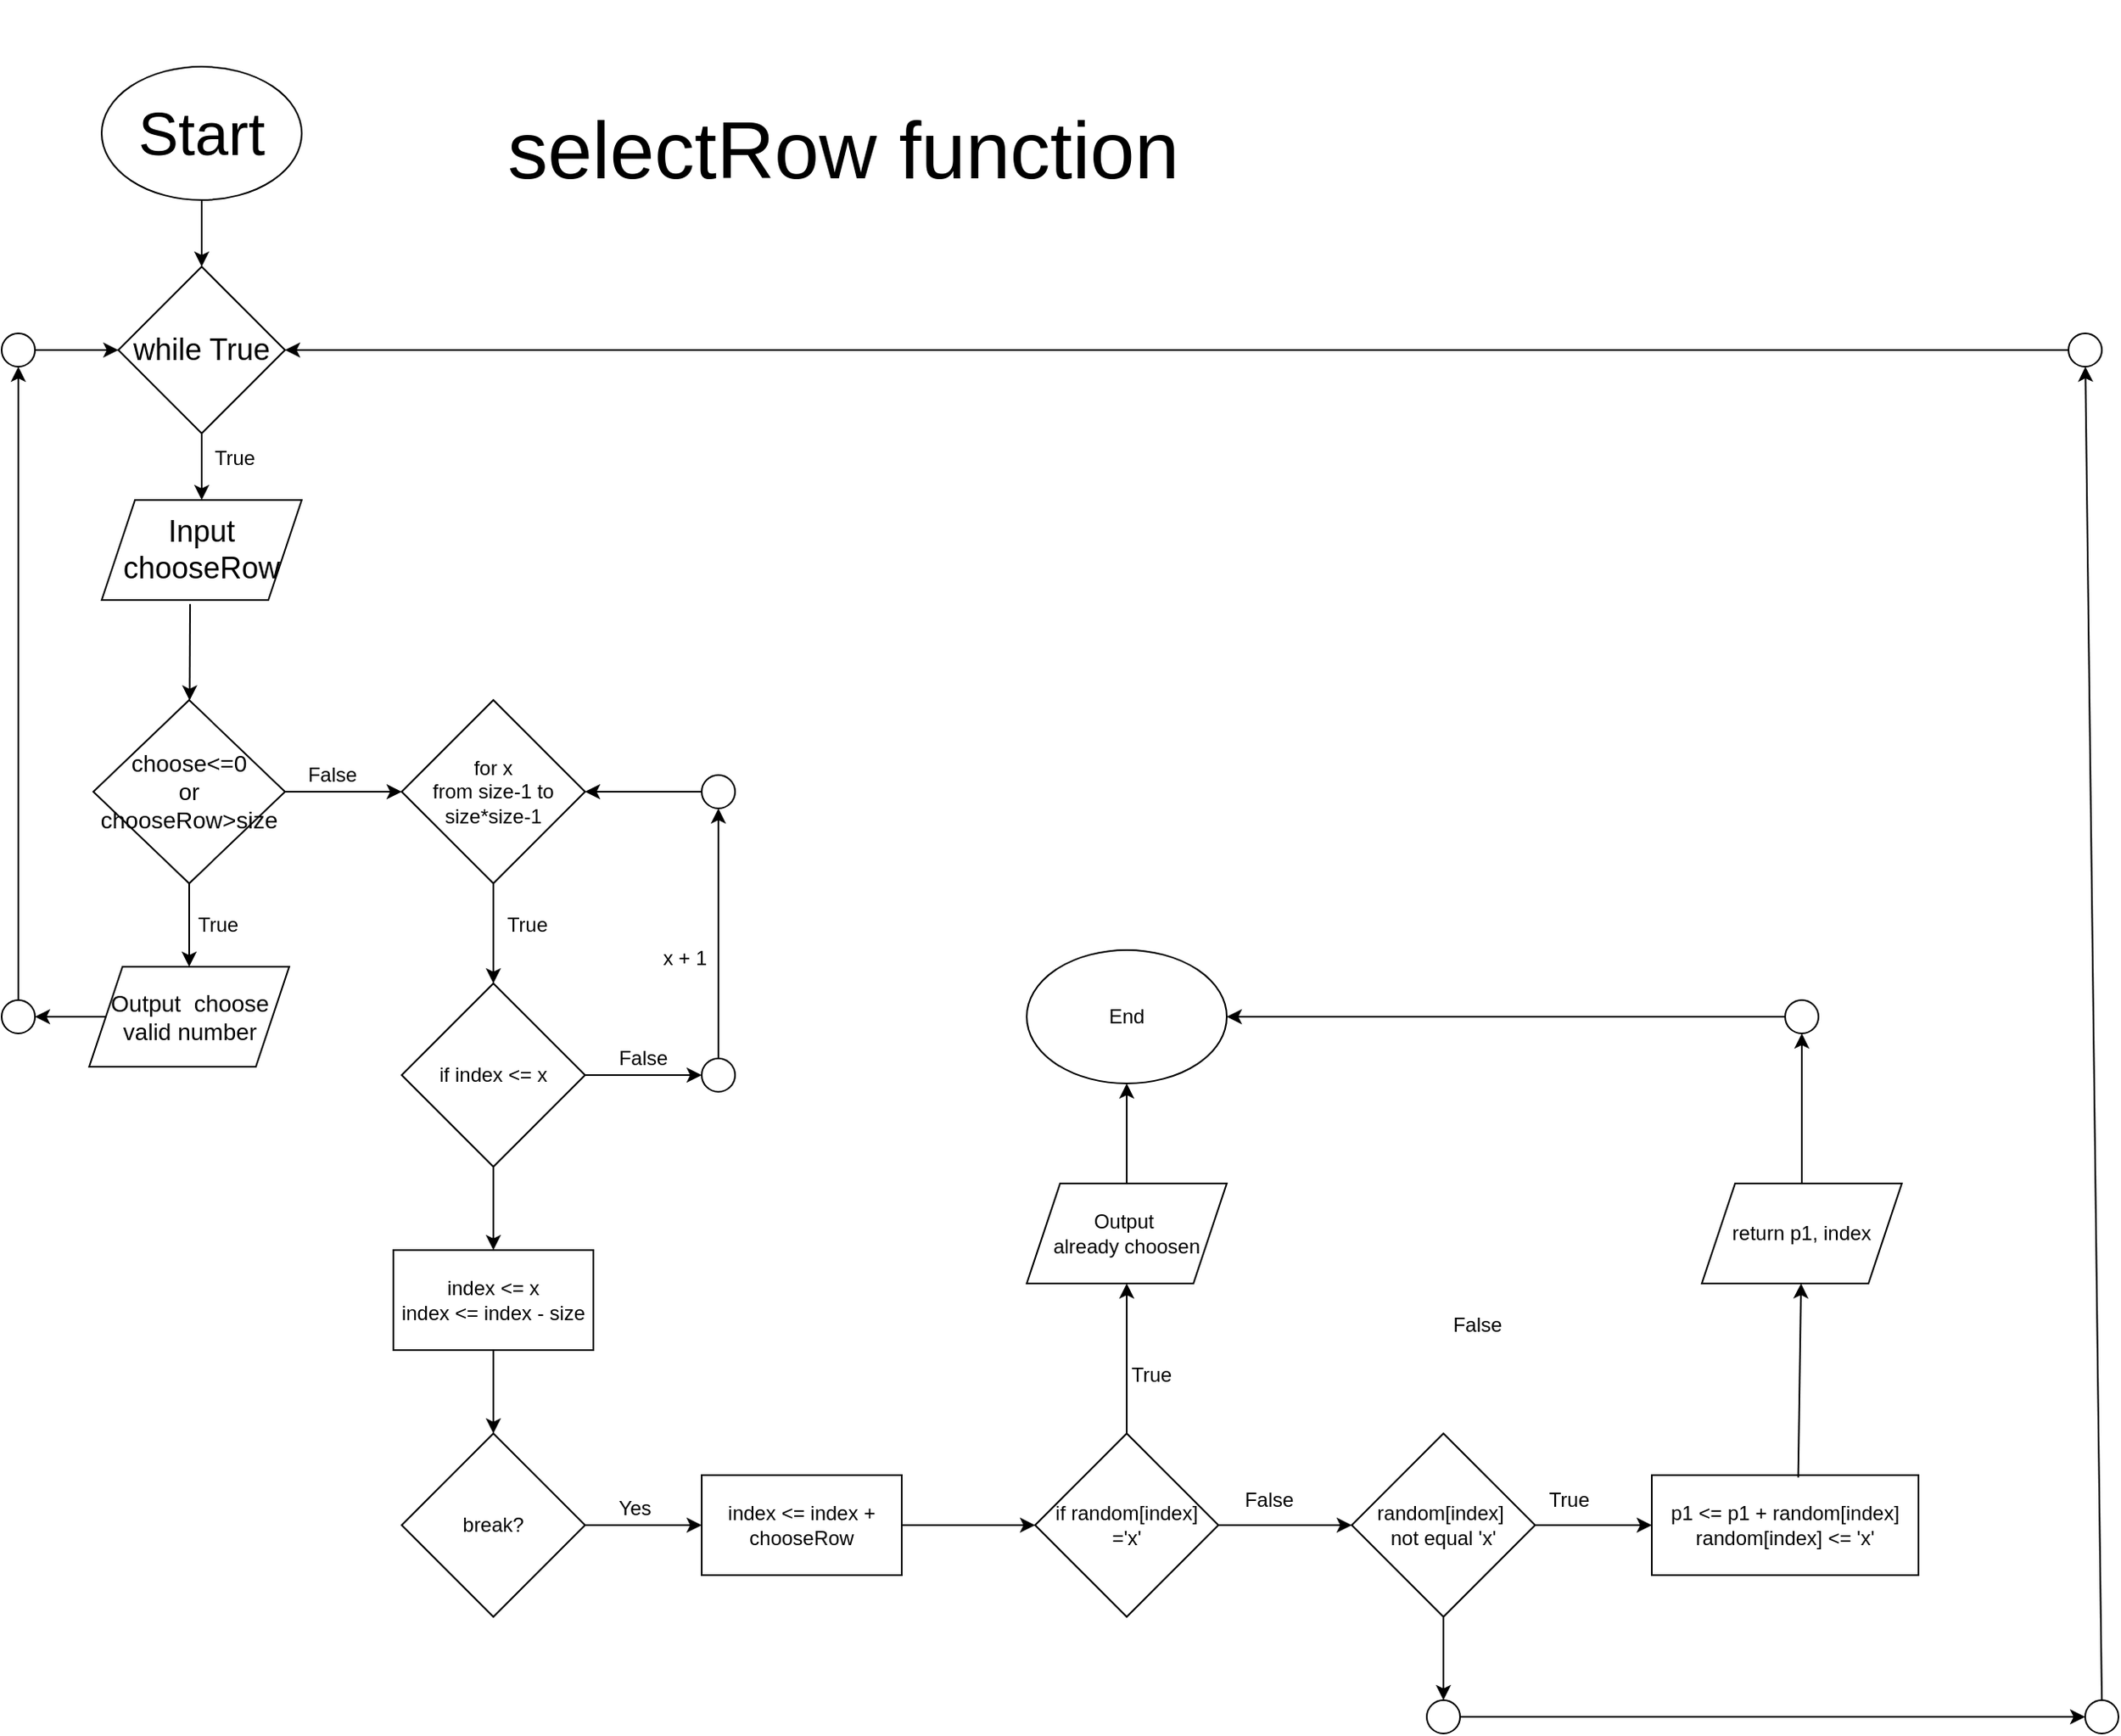 <mxfile version="21.1.6" type="device" pages="9">
  <diagram name="selectRow" id="gaAtPx0P780vZlFIQzJ6">
    <mxGraphModel dx="1290" dy="619" grid="1" gridSize="10" guides="1" tooltips="1" connect="1" arrows="1" fold="1" page="1" pageScale="1" pageWidth="850" pageHeight="1100" math="0" shadow="0">
      <root>
        <mxCell id="0" />
        <mxCell id="1" parent="0" />
        <mxCell id="lKPR0EWJqiZ5-bT2hnbr-2" value="&lt;font style=&quot;font-size: 36px;&quot;&gt;Start&lt;/font&gt;" style="ellipse;whiteSpace=wrap;html=1;" vertex="1" parent="1">
          <mxGeometry x="170" y="70" width="120" height="80" as="geometry" />
        </mxCell>
        <mxCell id="lKPR0EWJqiZ5-bT2hnbr-3" value="" style="endArrow=classic;html=1;rounded=0;exitX=0.5;exitY=1;exitDx=0;exitDy=0;" edge="1" parent="1" source="lKPR0EWJqiZ5-bT2hnbr-2" target="lKPR0EWJqiZ5-bT2hnbr-5">
          <mxGeometry width="50" height="50" relative="1" as="geometry">
            <mxPoint x="230" y="210" as="sourcePoint" />
            <mxPoint x="233.125" y="150.625" as="targetPoint" />
          </mxGeometry>
        </mxCell>
        <mxCell id="lKPR0EWJqiZ5-bT2hnbr-5" value="&lt;font style=&quot;font-size: 18px;&quot;&gt;while True&lt;/font&gt;" style="rhombus;whiteSpace=wrap;html=1;" vertex="1" parent="1">
          <mxGeometry x="180" y="190" width="100" height="100" as="geometry" />
        </mxCell>
        <mxCell id="lKPR0EWJqiZ5-bT2hnbr-6" value="" style="endArrow=classic;html=1;rounded=0;exitX=0.5;exitY=1;exitDx=0;exitDy=0;" edge="1" parent="1" source="lKPR0EWJqiZ5-bT2hnbr-5" target="lKPR0EWJqiZ5-bT2hnbr-7">
          <mxGeometry width="50" height="50" relative="1" as="geometry">
            <mxPoint x="230" y="510" as="sourcePoint" />
            <mxPoint x="280" y="460" as="targetPoint" />
          </mxGeometry>
        </mxCell>
        <mxCell id="lKPR0EWJqiZ5-bT2hnbr-7" value="&lt;font style=&quot;font-size: 18px;&quot;&gt;Input chooseRow&lt;/font&gt;" style="shape=parallelogram;perimeter=parallelogramPerimeter;whiteSpace=wrap;html=1;fixedSize=1;" vertex="1" parent="1">
          <mxGeometry x="170" y="330" width="120" height="60" as="geometry" />
        </mxCell>
        <mxCell id="lKPR0EWJqiZ5-bT2hnbr-8" value="" style="endArrow=classic;html=1;rounded=0;exitX=0.442;exitY=1.04;exitDx=0;exitDy=0;exitPerimeter=0;" edge="1" parent="1" source="lKPR0EWJqiZ5-bT2hnbr-7" target="lKPR0EWJqiZ5-bT2hnbr-9">
          <mxGeometry width="50" height="50" relative="1" as="geometry">
            <mxPoint x="230" y="490" as="sourcePoint" />
            <mxPoint x="280" y="440" as="targetPoint" />
          </mxGeometry>
        </mxCell>
        <mxCell id="lKPR0EWJqiZ5-bT2hnbr-9" value="&lt;font style=&quot;font-size: 14px;&quot;&gt;choose&amp;lt;=0&lt;br&gt;or&lt;br&gt;chooseRow&amp;gt;size&lt;/font&gt;" style="rhombus;whiteSpace=wrap;html=1;" vertex="1" parent="1">
          <mxGeometry x="165" y="450" width="115" height="110" as="geometry" />
        </mxCell>
        <mxCell id="lKPR0EWJqiZ5-bT2hnbr-11" value="True" style="text;html=1;strokeColor=none;fillColor=none;align=center;verticalAlign=middle;whiteSpace=wrap;rounded=0;" vertex="1" parent="1">
          <mxGeometry x="220" y="290" width="60" height="30" as="geometry" />
        </mxCell>
        <mxCell id="lKPR0EWJqiZ5-bT2hnbr-12" value="" style="endArrow=classic;html=1;rounded=0;exitX=0.5;exitY=1;exitDx=0;exitDy=0;" edge="1" parent="1" source="lKPR0EWJqiZ5-bT2hnbr-9" target="lKPR0EWJqiZ5-bT2hnbr-13">
          <mxGeometry width="50" height="50" relative="1" as="geometry">
            <mxPoint x="230" y="680" as="sourcePoint" />
            <mxPoint x="280" y="630" as="targetPoint" />
          </mxGeometry>
        </mxCell>
        <mxCell id="lKPR0EWJqiZ5-bT2hnbr-13" value="&lt;font style=&quot;font-size: 14px;&quot;&gt;Output&amp;nbsp; choose valid number&lt;/font&gt;" style="shape=parallelogram;perimeter=parallelogramPerimeter;whiteSpace=wrap;html=1;fixedSize=1;" vertex="1" parent="1">
          <mxGeometry x="162.5" y="610" width="120" height="60" as="geometry" />
        </mxCell>
        <mxCell id="lKPR0EWJqiZ5-bT2hnbr-14" value="True" style="text;html=1;strokeColor=none;fillColor=none;align=center;verticalAlign=middle;whiteSpace=wrap;rounded=0;" vertex="1" parent="1">
          <mxGeometry x="210" y="570" width="60" height="30" as="geometry" />
        </mxCell>
        <mxCell id="lKPR0EWJqiZ5-bT2hnbr-15" value="" style="endArrow=classic;html=1;rounded=0;exitX=1;exitY=0.5;exitDx=0;exitDy=0;" edge="1" parent="1" source="lKPR0EWJqiZ5-bT2hnbr-9">
          <mxGeometry width="50" height="50" relative="1" as="geometry">
            <mxPoint x="230" y="570" as="sourcePoint" />
            <mxPoint x="350" y="505" as="targetPoint" />
          </mxGeometry>
        </mxCell>
        <mxCell id="lKPR0EWJqiZ5-bT2hnbr-17" value="for x &lt;br&gt;from size-1 to size*size-1" style="rhombus;whiteSpace=wrap;html=1;" vertex="1" parent="1">
          <mxGeometry x="350" y="450" width="110" height="110" as="geometry" />
        </mxCell>
        <mxCell id="lKPR0EWJqiZ5-bT2hnbr-18" value="False" style="text;html=1;align=center;verticalAlign=middle;resizable=0;points=[];autosize=1;strokeColor=none;fillColor=none;" vertex="1" parent="1">
          <mxGeometry x="282.5" y="480" width="50" height="30" as="geometry" />
        </mxCell>
        <mxCell id="lKPR0EWJqiZ5-bT2hnbr-20" value="" style="endArrow=classic;html=1;rounded=0;exitX=0.5;exitY=1;exitDx=0;exitDy=0;" edge="1" parent="1" source="lKPR0EWJqiZ5-bT2hnbr-17" target="lKPR0EWJqiZ5-bT2hnbr-21">
          <mxGeometry width="50" height="50" relative="1" as="geometry">
            <mxPoint x="390" y="530" as="sourcePoint" />
            <mxPoint x="470" y="610" as="targetPoint" />
          </mxGeometry>
        </mxCell>
        <mxCell id="lKPR0EWJqiZ5-bT2hnbr-21" value="if index &amp;lt;= x" style="rhombus;whiteSpace=wrap;html=1;" vertex="1" parent="1">
          <mxGeometry x="350" y="620" width="110" height="110" as="geometry" />
        </mxCell>
        <mxCell id="lKPR0EWJqiZ5-bT2hnbr-22" value="True" style="text;html=1;align=center;verticalAlign=middle;resizable=0;points=[];autosize=1;strokeColor=none;fillColor=none;" vertex="1" parent="1">
          <mxGeometry x="400" y="570" width="50" height="30" as="geometry" />
        </mxCell>
        <mxCell id="lKPR0EWJqiZ5-bT2hnbr-23" value="" style="endArrow=classic;html=1;rounded=0;exitX=0.5;exitY=1;exitDx=0;exitDy=0;" edge="1" parent="1" source="lKPR0EWJqiZ5-bT2hnbr-21" target="lKPR0EWJqiZ5-bT2hnbr-24">
          <mxGeometry width="50" height="50" relative="1" as="geometry">
            <mxPoint x="390" y="720" as="sourcePoint" />
            <mxPoint x="440" y="670" as="targetPoint" />
          </mxGeometry>
        </mxCell>
        <mxCell id="lKPR0EWJqiZ5-bT2hnbr-24" value="index &amp;lt;= x&lt;br&gt;index &amp;lt;= index - size" style="rounded=0;whiteSpace=wrap;html=1;" vertex="1" parent="1">
          <mxGeometry x="345" y="780" width="120" height="60" as="geometry" />
        </mxCell>
        <mxCell id="lKPR0EWJqiZ5-bT2hnbr-25" value="break?" style="rhombus;whiteSpace=wrap;html=1;" vertex="1" parent="1">
          <mxGeometry x="350" y="890" width="110" height="110" as="geometry" />
        </mxCell>
        <mxCell id="lKPR0EWJqiZ5-bT2hnbr-26" value="" style="endArrow=classic;html=1;rounded=0;exitX=0.5;exitY=1;exitDx=0;exitDy=0;entryX=0.5;entryY=0;entryDx=0;entryDy=0;" edge="1" parent="1" source="lKPR0EWJqiZ5-bT2hnbr-24" target="lKPR0EWJqiZ5-bT2hnbr-25">
          <mxGeometry width="50" height="50" relative="1" as="geometry">
            <mxPoint x="390" y="820" as="sourcePoint" />
            <mxPoint x="440" y="770" as="targetPoint" />
          </mxGeometry>
        </mxCell>
        <mxCell id="lKPR0EWJqiZ5-bT2hnbr-27" value="" style="endArrow=classic;html=1;rounded=0;exitX=1;exitY=0.5;exitDx=0;exitDy=0;" edge="1" parent="1" source="lKPR0EWJqiZ5-bT2hnbr-25" target="lKPR0EWJqiZ5-bT2hnbr-28">
          <mxGeometry width="50" height="50" relative="1" as="geometry">
            <mxPoint x="390" y="820" as="sourcePoint" />
            <mxPoint x="440" y="770" as="targetPoint" />
          </mxGeometry>
        </mxCell>
        <mxCell id="lKPR0EWJqiZ5-bT2hnbr-28" value="index &amp;lt;= index + chooseRow" style="rounded=0;whiteSpace=wrap;html=1;" vertex="1" parent="1">
          <mxGeometry x="530" y="915" width="120" height="60" as="geometry" />
        </mxCell>
        <mxCell id="lKPR0EWJqiZ5-bT2hnbr-29" value="Yes" style="text;html=1;strokeColor=none;fillColor=none;align=center;verticalAlign=middle;whiteSpace=wrap;rounded=0;" vertex="1" parent="1">
          <mxGeometry x="460" y="920" width="60" height="30" as="geometry" />
        </mxCell>
        <mxCell id="lKPR0EWJqiZ5-bT2hnbr-30" value="" style="endArrow=classic;html=1;rounded=0;exitX=1;exitY=0.5;exitDx=0;exitDy=0;" edge="1" parent="1" source="lKPR0EWJqiZ5-bT2hnbr-28" target="lKPR0EWJqiZ5-bT2hnbr-31">
          <mxGeometry width="50" height="50" relative="1" as="geometry">
            <mxPoint x="710" y="1010" as="sourcePoint" />
            <mxPoint x="760" y="960" as="targetPoint" />
          </mxGeometry>
        </mxCell>
        <mxCell id="lKPR0EWJqiZ5-bT2hnbr-31" value="if random[index]&lt;br&gt;=&#39;x&#39;" style="rhombus;whiteSpace=wrap;html=1;" vertex="1" parent="1">
          <mxGeometry x="730" y="890" width="110" height="110" as="geometry" />
        </mxCell>
        <mxCell id="lKPR0EWJqiZ5-bT2hnbr-32" value="" style="endArrow=classic;html=1;rounded=0;exitX=1;exitY=0.5;exitDx=0;exitDy=0;" edge="1" parent="1" source="lKPR0EWJqiZ5-bT2hnbr-21" target="lKPR0EWJqiZ5-bT2hnbr-33">
          <mxGeometry width="50" height="50" relative="1" as="geometry">
            <mxPoint x="360" y="700" as="sourcePoint" />
            <mxPoint x="410" y="650" as="targetPoint" />
          </mxGeometry>
        </mxCell>
        <mxCell id="lKPR0EWJqiZ5-bT2hnbr-33" value="" style="ellipse;whiteSpace=wrap;html=1;aspect=fixed;" vertex="1" parent="1">
          <mxGeometry x="530" y="665" width="20" height="20" as="geometry" />
        </mxCell>
        <mxCell id="lKPR0EWJqiZ5-bT2hnbr-34" value="" style="endArrow=classic;html=1;rounded=0;exitX=0.5;exitY=0;exitDx=0;exitDy=0;" edge="1" parent="1" source="lKPR0EWJqiZ5-bT2hnbr-33" target="lKPR0EWJqiZ5-bT2hnbr-35">
          <mxGeometry width="50" height="50" relative="1" as="geometry">
            <mxPoint x="360" y="700" as="sourcePoint" />
            <mxPoint x="410" y="650" as="targetPoint" />
          </mxGeometry>
        </mxCell>
        <mxCell id="lKPR0EWJqiZ5-bT2hnbr-35" value="" style="ellipse;whiteSpace=wrap;html=1;aspect=fixed;" vertex="1" parent="1">
          <mxGeometry x="530" y="495" width="20" height="20" as="geometry" />
        </mxCell>
        <mxCell id="lKPR0EWJqiZ5-bT2hnbr-36" value="" style="endArrow=classic;html=1;rounded=0;exitX=0;exitY=0.5;exitDx=0;exitDy=0;entryX=1;entryY=0.5;entryDx=0;entryDy=0;" edge="1" parent="1" source="lKPR0EWJqiZ5-bT2hnbr-35" target="lKPR0EWJqiZ5-bT2hnbr-17">
          <mxGeometry width="50" height="50" relative="1" as="geometry">
            <mxPoint x="360" y="700" as="sourcePoint" />
            <mxPoint x="410" y="650" as="targetPoint" />
          </mxGeometry>
        </mxCell>
        <mxCell id="lKPR0EWJqiZ5-bT2hnbr-37" value="False" style="text;html=1;strokeColor=none;fillColor=none;align=center;verticalAlign=middle;whiteSpace=wrap;rounded=0;" vertex="1" parent="1">
          <mxGeometry x="465" y="650" width="60" height="30" as="geometry" />
        </mxCell>
        <mxCell id="lKPR0EWJqiZ5-bT2hnbr-38" value="x + 1" style="text;html=1;strokeColor=none;fillColor=none;align=center;verticalAlign=middle;whiteSpace=wrap;rounded=0;" vertex="1" parent="1">
          <mxGeometry x="490" y="590" width="60" height="30" as="geometry" />
        </mxCell>
        <mxCell id="lKPR0EWJqiZ5-bT2hnbr-39" value="" style="endArrow=classic;html=1;rounded=0;exitX=0.5;exitY=0;exitDx=0;exitDy=0;" edge="1" parent="1" source="lKPR0EWJqiZ5-bT2hnbr-31" target="lKPR0EWJqiZ5-bT2hnbr-40">
          <mxGeometry width="50" height="50" relative="1" as="geometry">
            <mxPoint x="850" y="900" as="sourcePoint" />
            <mxPoint x="900" y="850" as="targetPoint" />
          </mxGeometry>
        </mxCell>
        <mxCell id="lKPR0EWJqiZ5-bT2hnbr-40" value="Output&amp;nbsp;&lt;br&gt;already choosen" style="shape=parallelogram;perimeter=parallelogramPerimeter;whiteSpace=wrap;html=1;fixedSize=1;" vertex="1" parent="1">
          <mxGeometry x="725" y="740" width="120" height="60" as="geometry" />
        </mxCell>
        <mxCell id="lKPR0EWJqiZ5-bT2hnbr-41" value="" style="endArrow=classic;html=1;rounded=0;exitX=1;exitY=0.5;exitDx=0;exitDy=0;" edge="1" parent="1" source="lKPR0EWJqiZ5-bT2hnbr-31" target="lKPR0EWJqiZ5-bT2hnbr-42">
          <mxGeometry width="50" height="50" relative="1" as="geometry">
            <mxPoint x="880" y="890" as="sourcePoint" />
            <mxPoint x="930" y="840" as="targetPoint" />
          </mxGeometry>
        </mxCell>
        <mxCell id="lKPR0EWJqiZ5-bT2hnbr-42" value="random[index]&amp;nbsp;&lt;br&gt;not equal &#39;x&#39;" style="rhombus;whiteSpace=wrap;html=1;" vertex="1" parent="1">
          <mxGeometry x="920" y="890" width="110" height="110" as="geometry" />
        </mxCell>
        <mxCell id="lKPR0EWJqiZ5-bT2hnbr-43" value="" style="endArrow=classic;html=1;rounded=0;exitX=0;exitY=0.5;exitDx=0;exitDy=0;" edge="1" parent="1" source="lKPR0EWJqiZ5-bT2hnbr-13" target="lKPR0EWJqiZ5-bT2hnbr-44">
          <mxGeometry width="50" height="50" relative="1" as="geometry">
            <mxPoint x="370" y="790" as="sourcePoint" />
            <mxPoint x="420" y="740" as="targetPoint" />
          </mxGeometry>
        </mxCell>
        <mxCell id="lKPR0EWJqiZ5-bT2hnbr-44" value="" style="ellipse;whiteSpace=wrap;html=1;aspect=fixed;" vertex="1" parent="1">
          <mxGeometry x="110" y="630" width="20" height="20" as="geometry" />
        </mxCell>
        <mxCell id="lKPR0EWJqiZ5-bT2hnbr-48" value="True" style="text;html=1;strokeColor=none;fillColor=none;align=center;verticalAlign=middle;whiteSpace=wrap;rounded=0;" vertex="1" parent="1">
          <mxGeometry x="770" y="840" width="60" height="30" as="geometry" />
        </mxCell>
        <mxCell id="lKPR0EWJqiZ5-bT2hnbr-49" value="False" style="text;html=1;align=center;verticalAlign=middle;resizable=0;points=[];autosize=1;strokeColor=none;fillColor=none;" vertex="1" parent="1">
          <mxGeometry x="845" y="915" width="50" height="30" as="geometry" />
        </mxCell>
        <mxCell id="lKPR0EWJqiZ5-bT2hnbr-50" value="" style="endArrow=classic;html=1;rounded=0;exitX=1;exitY=0.5;exitDx=0;exitDy=0;" edge="1" parent="1" source="lKPR0EWJqiZ5-bT2hnbr-42" target="lKPR0EWJqiZ5-bT2hnbr-51">
          <mxGeometry width="50" height="50" relative="1" as="geometry">
            <mxPoint x="1030" y="990" as="sourcePoint" />
            <mxPoint x="1080" y="940" as="targetPoint" />
          </mxGeometry>
        </mxCell>
        <mxCell id="lKPR0EWJqiZ5-bT2hnbr-51" value="p1 &amp;lt;= p1 + random[index]&lt;br&gt;random[index] &amp;lt;= &#39;x&#39;" style="rounded=0;whiteSpace=wrap;html=1;" vertex="1" parent="1">
          <mxGeometry x="1100" y="915" width="160" height="60" as="geometry" />
        </mxCell>
        <mxCell id="lKPR0EWJqiZ5-bT2hnbr-52" value="" style="endArrow=classic;html=1;rounded=0;exitX=0.549;exitY=0.023;exitDx=0;exitDy=0;exitPerimeter=0;" edge="1" parent="1" source="lKPR0EWJqiZ5-bT2hnbr-51" target="lKPR0EWJqiZ5-bT2hnbr-54">
          <mxGeometry width="50" height="50" relative="1" as="geometry">
            <mxPoint x="1150" y="870" as="sourcePoint" />
            <mxPoint x="1190" y="820" as="targetPoint" />
          </mxGeometry>
        </mxCell>
        <mxCell id="lKPR0EWJqiZ5-bT2hnbr-53" value="True" style="text;html=1;align=center;verticalAlign=middle;resizable=0;points=[];autosize=1;strokeColor=none;fillColor=none;" vertex="1" parent="1">
          <mxGeometry x="1025" y="915" width="50" height="30" as="geometry" />
        </mxCell>
        <mxCell id="lKPR0EWJqiZ5-bT2hnbr-54" value="return p1, index" style="shape=parallelogram;perimeter=parallelogramPerimeter;whiteSpace=wrap;html=1;fixedSize=1;" vertex="1" parent="1">
          <mxGeometry x="1130" y="740" width="120" height="60" as="geometry" />
        </mxCell>
        <mxCell id="lKPR0EWJqiZ5-bT2hnbr-58" value="" style="endArrow=classic;html=1;rounded=0;exitX=0.5;exitY=0;exitDx=0;exitDy=0;" edge="1" parent="1" source="lKPR0EWJqiZ5-bT2hnbr-40" target="lKPR0EWJqiZ5-bT2hnbr-59">
          <mxGeometry width="50" height="50" relative="1" as="geometry">
            <mxPoint x="850" y="780" as="sourcePoint" />
            <mxPoint x="900" y="730" as="targetPoint" />
          </mxGeometry>
        </mxCell>
        <mxCell id="lKPR0EWJqiZ5-bT2hnbr-59" value="End" style="ellipse;whiteSpace=wrap;html=1;" vertex="1" parent="1">
          <mxGeometry x="725" y="600" width="120" height="80" as="geometry" />
        </mxCell>
        <mxCell id="lKPR0EWJqiZ5-bT2hnbr-60" value="" style="endArrow=classic;html=1;rounded=0;exitX=0.5;exitY=1;exitDx=0;exitDy=0;entryX=0.5;entryY=0;entryDx=0;entryDy=0;" edge="1" parent="1" source="lKPR0EWJqiZ5-bT2hnbr-42" target="lKPR0EWJqiZ5-bT2hnbr-61">
          <mxGeometry width="50" height="50" relative="1" as="geometry">
            <mxPoint x="850" y="780" as="sourcePoint" />
            <mxPoint x="970" y="250" as="targetPoint" />
          </mxGeometry>
        </mxCell>
        <mxCell id="lKPR0EWJqiZ5-bT2hnbr-61" value="" style="ellipse;whiteSpace=wrap;html=1;aspect=fixed;" vertex="1" parent="1">
          <mxGeometry x="965" y="1050" width="20" height="20" as="geometry" />
        </mxCell>
        <mxCell id="lKPR0EWJqiZ5-bT2hnbr-63" value="" style="endArrow=classic;html=1;rounded=0;exitX=0.5;exitY=0;exitDx=0;exitDy=0;" edge="1" parent="1" source="lKPR0EWJqiZ5-bT2hnbr-54" target="TNuhMPlIm-OygipPdZGe-1">
          <mxGeometry width="50" height="50" relative="1" as="geometry">
            <mxPoint x="850" y="680" as="sourcePoint" />
            <mxPoint x="1190" y="640" as="targetPoint" />
          </mxGeometry>
        </mxCell>
        <mxCell id="lKPR0EWJqiZ5-bT2hnbr-64" value="False" style="text;html=1;align=center;verticalAlign=middle;resizable=0;points=[];autosize=1;strokeColor=none;fillColor=none;" vertex="1" parent="1">
          <mxGeometry x="970" y="810" width="50" height="30" as="geometry" />
        </mxCell>
        <mxCell id="lKPR0EWJqiZ5-bT2hnbr-66" value="" style="endArrow=classic;html=1;rounded=0;exitX=1;exitY=0.5;exitDx=0;exitDy=0;" edge="1" parent="1" source="lKPR0EWJqiZ5-bT2hnbr-61" target="lKPR0EWJqiZ5-bT2hnbr-67">
          <mxGeometry width="50" height="50" relative="1" as="geometry">
            <mxPoint x="720" y="810" as="sourcePoint" />
            <mxPoint x="770" y="760" as="targetPoint" />
          </mxGeometry>
        </mxCell>
        <mxCell id="lKPR0EWJqiZ5-bT2hnbr-67" value="" style="ellipse;whiteSpace=wrap;html=1;aspect=fixed;" vertex="1" parent="1">
          <mxGeometry x="1360" y="1050" width="20" height="20" as="geometry" />
        </mxCell>
        <mxCell id="lKPR0EWJqiZ5-bT2hnbr-68" value="" style="endArrow=classic;html=1;rounded=0;exitX=0.5;exitY=0;exitDx=0;exitDy=0;" edge="1" parent="1" source="lKPR0EWJqiZ5-bT2hnbr-67" target="lKPR0EWJqiZ5-bT2hnbr-69">
          <mxGeometry width="50" height="50" relative="1" as="geometry">
            <mxPoint x="720" y="810" as="sourcePoint" />
            <mxPoint x="770" y="760" as="targetPoint" />
          </mxGeometry>
        </mxCell>
        <mxCell id="lKPR0EWJqiZ5-bT2hnbr-69" value="" style="ellipse;whiteSpace=wrap;html=1;aspect=fixed;" vertex="1" parent="1">
          <mxGeometry x="1350" y="230" width="20" height="20" as="geometry" />
        </mxCell>
        <mxCell id="lKPR0EWJqiZ5-bT2hnbr-70" value="" style="endArrow=classic;html=1;rounded=0;exitX=0;exitY=0.5;exitDx=0;exitDy=0;entryX=1;entryY=0.5;entryDx=0;entryDy=0;" edge="1" parent="1" source="lKPR0EWJqiZ5-bT2hnbr-69" target="lKPR0EWJqiZ5-bT2hnbr-5">
          <mxGeometry width="50" height="50" relative="1" as="geometry">
            <mxPoint x="720" y="410" as="sourcePoint" />
            <mxPoint x="770" y="360" as="targetPoint" />
          </mxGeometry>
        </mxCell>
        <mxCell id="lKPR0EWJqiZ5-bT2hnbr-71" value="&lt;font style=&quot;font-size: 48px;&quot;&gt;selectRow function&lt;/font&gt;" style="text;html=1;strokeColor=none;fillColor=none;align=center;verticalAlign=middle;whiteSpace=wrap;rounded=0;" vertex="1" parent="1">
          <mxGeometry x="410" y="30" width="410" height="180" as="geometry" />
        </mxCell>
        <mxCell id="TNuhMPlIm-OygipPdZGe-1" value="" style="ellipse;whiteSpace=wrap;html=1;aspect=fixed;" vertex="1" parent="1">
          <mxGeometry x="1180" y="630" width="20" height="20" as="geometry" />
        </mxCell>
        <mxCell id="TNuhMPlIm-OygipPdZGe-2" value="" style="endArrow=classic;html=1;rounded=0;exitX=0;exitY=0.5;exitDx=0;exitDy=0;entryX=1;entryY=0.5;entryDx=0;entryDy=0;" edge="1" parent="1" source="TNuhMPlIm-OygipPdZGe-1" target="lKPR0EWJqiZ5-bT2hnbr-59">
          <mxGeometry width="50" height="50" relative="1" as="geometry">
            <mxPoint x="720" y="680" as="sourcePoint" />
            <mxPoint x="770" y="630" as="targetPoint" />
          </mxGeometry>
        </mxCell>
        <mxCell id="mmZu9miKE5nUliATl3oO-1" value="" style="endArrow=classic;html=1;rounded=0;entryX=0.5;entryY=1;entryDx=0;entryDy=0;" edge="1" parent="1" target="mmZu9miKE5nUliATl3oO-4">
          <mxGeometry width="50" height="50" relative="1" as="geometry">
            <mxPoint x="120" y="630" as="sourcePoint" />
            <mxPoint x="94.808" y="396.726" as="targetPoint" />
          </mxGeometry>
        </mxCell>
        <mxCell id="mmZu9miKE5nUliATl3oO-4" value="" style="ellipse;whiteSpace=wrap;html=1;aspect=fixed;" vertex="1" parent="1">
          <mxGeometry x="110" y="230" width="20" height="20" as="geometry" />
        </mxCell>
        <mxCell id="mmZu9miKE5nUliATl3oO-5" value="" style="endArrow=classic;html=1;rounded=0;exitX=1;exitY=0.5;exitDx=0;exitDy=0;entryX=0;entryY=0.5;entryDx=0;entryDy=0;" edge="1" parent="1" source="mmZu9miKE5nUliATl3oO-4" target="lKPR0EWJqiZ5-bT2hnbr-5">
          <mxGeometry width="50" height="50" relative="1" as="geometry">
            <mxPoint x="230" y="310" as="sourcePoint" />
            <mxPoint x="280" y="260" as="targetPoint" />
          </mxGeometry>
        </mxCell>
      </root>
    </mxGraphModel>
  </diagram>
  <diagram id="5_h6L8Aplem5e1P-xPFY" name="selectColumn">
    <mxGraphModel dx="1290" dy="619" grid="1" gridSize="10" guides="1" tooltips="1" connect="1" arrows="1" fold="1" page="1" pageScale="1" pageWidth="850" pageHeight="1100" math="0" shadow="0">
      <root>
        <mxCell id="0" />
        <mxCell id="1" parent="0" />
        <mxCell id="Leh8fqeRburZ6YjtwLrV-1" value="&lt;font style=&quot;font-size: 36px;&quot;&gt;Start&lt;/font&gt;" style="ellipse;whiteSpace=wrap;html=1;" vertex="1" parent="1">
          <mxGeometry x="170" y="70" width="120" height="80" as="geometry" />
        </mxCell>
        <mxCell id="Leh8fqeRburZ6YjtwLrV-2" value="" style="endArrow=classic;html=1;rounded=0;exitX=0.5;exitY=1;exitDx=0;exitDy=0;" edge="1" parent="1" source="Leh8fqeRburZ6YjtwLrV-1" target="Leh8fqeRburZ6YjtwLrV-3">
          <mxGeometry width="50" height="50" relative="1" as="geometry">
            <mxPoint x="230" y="210" as="sourcePoint" />
            <mxPoint x="233.125" y="150.625" as="targetPoint" />
          </mxGeometry>
        </mxCell>
        <mxCell id="Leh8fqeRburZ6YjtwLrV-3" value="&lt;font style=&quot;font-size: 18px;&quot;&gt;while True&lt;/font&gt;" style="rhombus;whiteSpace=wrap;html=1;" vertex="1" parent="1">
          <mxGeometry x="180" y="190" width="100" height="100" as="geometry" />
        </mxCell>
        <mxCell id="Leh8fqeRburZ6YjtwLrV-4" value="" style="endArrow=classic;html=1;rounded=0;exitX=0.5;exitY=1;exitDx=0;exitDy=0;" edge="1" parent="1" source="Leh8fqeRburZ6YjtwLrV-3" target="Leh8fqeRburZ6YjtwLrV-5">
          <mxGeometry width="50" height="50" relative="1" as="geometry">
            <mxPoint x="230" y="510" as="sourcePoint" />
            <mxPoint x="280" y="460" as="targetPoint" />
          </mxGeometry>
        </mxCell>
        <mxCell id="Leh8fqeRburZ6YjtwLrV-5" value="&lt;font style=&quot;font-size: 14px;&quot;&gt;Input choose&lt;/font&gt;" style="shape=parallelogram;perimeter=parallelogramPerimeter;whiteSpace=wrap;html=1;fixedSize=1;" vertex="1" parent="1">
          <mxGeometry x="170" y="330" width="120" height="60" as="geometry" />
        </mxCell>
        <mxCell id="Leh8fqeRburZ6YjtwLrV-6" value="" style="endArrow=classic;html=1;rounded=0;exitX=0.442;exitY=1.04;exitDx=0;exitDy=0;exitPerimeter=0;" edge="1" parent="1" source="Leh8fqeRburZ6YjtwLrV-5" target="Leh8fqeRburZ6YjtwLrV-7">
          <mxGeometry width="50" height="50" relative="1" as="geometry">
            <mxPoint x="230" y="490" as="sourcePoint" />
            <mxPoint x="280" y="440" as="targetPoint" />
          </mxGeometry>
        </mxCell>
        <mxCell id="Leh8fqeRburZ6YjtwLrV-7" value="&lt;font style=&quot;font-size: 14px;&quot;&gt;choose&amp;lt;=0&lt;br&gt;or&lt;br&gt;choose&amp;gt;size&lt;/font&gt;" style="rhombus;whiteSpace=wrap;html=1;" vertex="1" parent="1">
          <mxGeometry x="165" y="450" width="115" height="110" as="geometry" />
        </mxCell>
        <mxCell id="Leh8fqeRburZ6YjtwLrV-8" value="True" style="text;html=1;strokeColor=none;fillColor=none;align=center;verticalAlign=middle;whiteSpace=wrap;rounded=0;" vertex="1" parent="1">
          <mxGeometry x="220" y="290" width="60" height="30" as="geometry" />
        </mxCell>
        <mxCell id="Leh8fqeRburZ6YjtwLrV-9" value="" style="endArrow=classic;html=1;rounded=0;exitX=0.5;exitY=1;exitDx=0;exitDy=0;" edge="1" parent="1" source="Leh8fqeRburZ6YjtwLrV-7" target="Leh8fqeRburZ6YjtwLrV-10">
          <mxGeometry width="50" height="50" relative="1" as="geometry">
            <mxPoint x="230" y="680" as="sourcePoint" />
            <mxPoint x="280" y="630" as="targetPoint" />
          </mxGeometry>
        </mxCell>
        <mxCell id="Leh8fqeRburZ6YjtwLrV-10" value="&lt;font style=&quot;font-size: 14px;&quot;&gt;Output&amp;nbsp; choose valid number&lt;/font&gt;" style="shape=parallelogram;perimeter=parallelogramPerimeter;whiteSpace=wrap;html=1;fixedSize=1;" vertex="1" parent="1">
          <mxGeometry x="162.5" y="610" width="120" height="60" as="geometry" />
        </mxCell>
        <mxCell id="Leh8fqeRburZ6YjtwLrV-11" value="True" style="text;html=1;strokeColor=none;fillColor=none;align=center;verticalAlign=middle;whiteSpace=wrap;rounded=0;" vertex="1" parent="1">
          <mxGeometry x="210" y="570" width="60" height="30" as="geometry" />
        </mxCell>
        <mxCell id="Leh8fqeRburZ6YjtwLrV-12" value="" style="endArrow=classic;html=1;rounded=0;exitX=1;exitY=0.5;exitDx=0;exitDy=0;" edge="1" parent="1" source="Leh8fqeRburZ6YjtwLrV-7">
          <mxGeometry width="50" height="50" relative="1" as="geometry">
            <mxPoint x="230" y="570" as="sourcePoint" />
            <mxPoint x="350" y="505" as="targetPoint" />
          </mxGeometry>
        </mxCell>
        <mxCell id="Leh8fqeRburZ6YjtwLrV-13" value="while index &amp;gt;= size" style="rhombus;whiteSpace=wrap;html=1;" vertex="1" parent="1">
          <mxGeometry x="350" y="450" width="110" height="110" as="geometry" />
        </mxCell>
        <mxCell id="Leh8fqeRburZ6YjtwLrV-14" value="False" style="text;html=1;align=center;verticalAlign=middle;resizable=0;points=[];autosize=1;strokeColor=none;fillColor=none;" vertex="1" parent="1">
          <mxGeometry x="282.5" y="480" width="50" height="30" as="geometry" />
        </mxCell>
        <mxCell id="Leh8fqeRburZ6YjtwLrV-15" value="" style="endArrow=classic;html=1;rounded=0;exitX=0.5;exitY=1;exitDx=0;exitDy=0;" edge="1" parent="1" source="Leh8fqeRburZ6YjtwLrV-13">
          <mxGeometry width="50" height="50" relative="1" as="geometry">
            <mxPoint x="390" y="530" as="sourcePoint" />
            <mxPoint x="405" y="620" as="targetPoint" />
          </mxGeometry>
        </mxCell>
        <mxCell id="Leh8fqeRburZ6YjtwLrV-17" value="True" style="text;html=1;align=center;verticalAlign=middle;resizable=0;points=[];autosize=1;strokeColor=none;fillColor=none;" vertex="1" parent="1">
          <mxGeometry x="400" y="570" width="50" height="30" as="geometry" />
        </mxCell>
        <mxCell id="Leh8fqeRburZ6YjtwLrV-34" value="" style="endArrow=classic;html=1;rounded=0;exitX=0.5;exitY=1;exitDx=0;exitDy=0;" edge="1" parent="1" source="q-AU1rnG-RQHkwLTB7cy-5" target="Leh8fqeRburZ6YjtwLrV-35">
          <mxGeometry width="50" height="50" relative="1" as="geometry">
            <mxPoint x="850" y="900" as="sourcePoint" />
            <mxPoint x="900" y="850" as="targetPoint" />
          </mxGeometry>
        </mxCell>
        <mxCell id="Leh8fqeRburZ6YjtwLrV-35" value="Output&amp;nbsp;&lt;br&gt;already choosen" style="shape=parallelogram;perimeter=parallelogramPerimeter;whiteSpace=wrap;html=1;fixedSize=1;" vertex="1" parent="1">
          <mxGeometry x="535" y="420" width="120" height="60" as="geometry" />
        </mxCell>
        <mxCell id="Leh8fqeRburZ6YjtwLrV-51" value="End" style="ellipse;whiteSpace=wrap;html=1;" vertex="1" parent="1">
          <mxGeometry x="730" y="590" width="120" height="80" as="geometry" />
        </mxCell>
        <mxCell id="Leh8fqeRburZ6YjtwLrV-61" value="&lt;font style=&quot;font-size: 48px;&quot;&gt;selectColumn function&lt;/font&gt;" style="text;html=1;strokeColor=none;fillColor=none;align=center;verticalAlign=middle;whiteSpace=wrap;rounded=0;" vertex="1" parent="1">
          <mxGeometry x="410" y="30" width="410" height="180" as="geometry" />
        </mxCell>
        <mxCell id="q-AU1rnG-RQHkwLTB7cy-1" value="index &amp;lt;= index - size" style="rounded=0;whiteSpace=wrap;html=1;" vertex="1" parent="1">
          <mxGeometry x="345" y="620" width="120" height="60" as="geometry" />
        </mxCell>
        <mxCell id="q-AU1rnG-RQHkwLTB7cy-2" value="" style="endArrow=classic;html=1;rounded=0;exitX=1;exitY=0.5;exitDx=0;exitDy=0;" edge="1" parent="1" source="q-AU1rnG-RQHkwLTB7cy-11">
          <mxGeometry width="50" height="50" relative="1" as="geometry">
            <mxPoint x="370" y="640" as="sourcePoint" />
            <mxPoint x="580" y="505" as="targetPoint" />
          </mxGeometry>
        </mxCell>
        <mxCell id="q-AU1rnG-RQHkwLTB7cy-3" value="index &amp;lt;= index + &lt;br&gt;(size* (choose-1))" style="rounded=0;whiteSpace=wrap;html=1;" vertex="1" parent="1">
          <mxGeometry x="345" y="300" width="120" height="60" as="geometry" />
        </mxCell>
        <mxCell id="q-AU1rnG-RQHkwLTB7cy-4" value="" style="endArrow=classic;html=1;rounded=0;exitX=1;exitY=0.5;exitDx=0;exitDy=0;" edge="1" parent="1" source="q-AU1rnG-RQHkwLTB7cy-3">
          <mxGeometry width="50" height="50" relative="1" as="geometry">
            <mxPoint x="720" y="480" as="sourcePoint" />
            <mxPoint x="540" y="330" as="targetPoint" />
          </mxGeometry>
        </mxCell>
        <mxCell id="q-AU1rnG-RQHkwLTB7cy-5" value="if random[index]&amp;nbsp;&lt;br&gt;==&#39;x&#39;" style="rhombus;whiteSpace=wrap;html=1;" vertex="1" parent="1">
          <mxGeometry x="540" y="275" width="110" height="110" as="geometry" />
        </mxCell>
        <mxCell id="q-AU1rnG-RQHkwLTB7cy-6" value="" style="endArrow=classic;html=1;rounded=0;exitX=0.5;exitY=0;exitDx=0;exitDy=0;" edge="1" parent="1" source="Leh8fqeRburZ6YjtwLrV-13">
          <mxGeometry width="50" height="50" relative="1" as="geometry">
            <mxPoint x="560" y="630" as="sourcePoint" />
            <mxPoint x="405" y="360" as="targetPoint" />
          </mxGeometry>
        </mxCell>
        <mxCell id="q-AU1rnG-RQHkwLTB7cy-13" value="&lt;font style=&quot;font-size: 14px;&quot;&gt;False&lt;/font&gt;" style="edgeLabel;html=1;align=center;verticalAlign=middle;resizable=0;points=[];" vertex="1" connectable="0" parent="q-AU1rnG-RQHkwLTB7cy-6">
          <mxGeometry x="-0.347" y="-2" relative="1" as="geometry">
            <mxPoint as="offset" />
          </mxGeometry>
        </mxCell>
        <mxCell id="q-AU1rnG-RQHkwLTB7cy-7" value="" style="endArrow=classic;html=1;rounded=0;exitX=1;exitY=0.5;exitDx=0;exitDy=0;" edge="1" parent="1" source="q-AU1rnG-RQHkwLTB7cy-1" target="q-AU1rnG-RQHkwLTB7cy-9">
          <mxGeometry width="50" height="50" relative="1" as="geometry">
            <mxPoint x="560" y="630" as="sourcePoint" />
            <mxPoint x="610" y="580" as="targetPoint" />
          </mxGeometry>
        </mxCell>
        <mxCell id="q-AU1rnG-RQHkwLTB7cy-9" value="" style="ellipse;whiteSpace=wrap;html=1;aspect=fixed;" vertex="1" parent="1">
          <mxGeometry x="560" y="640" width="20" height="20" as="geometry" />
        </mxCell>
        <mxCell id="q-AU1rnG-RQHkwLTB7cy-10" value="" style="endArrow=classic;html=1;rounded=0;exitX=0.5;exitY=0;exitDx=0;exitDy=0;" edge="1" parent="1" source="q-AU1rnG-RQHkwLTB7cy-9" target="q-AU1rnG-RQHkwLTB7cy-11">
          <mxGeometry width="50" height="50" relative="1" as="geometry">
            <mxPoint x="560" y="630" as="sourcePoint" />
            <mxPoint x="610" y="580" as="targetPoint" />
          </mxGeometry>
        </mxCell>
        <mxCell id="q-AU1rnG-RQHkwLTB7cy-12" value="" style="endArrow=classic;html=1;rounded=0;exitX=0;exitY=0.5;exitDx=0;exitDy=0;entryX=1;entryY=0.5;entryDx=0;entryDy=0;" edge="1" parent="1" source="q-AU1rnG-RQHkwLTB7cy-11" target="Leh8fqeRburZ6YjtwLrV-13">
          <mxGeometry width="50" height="50" relative="1" as="geometry">
            <mxPoint x="460" y="505" as="sourcePoint" />
            <mxPoint x="580" y="505" as="targetPoint" />
          </mxGeometry>
        </mxCell>
        <mxCell id="q-AU1rnG-RQHkwLTB7cy-11" value="" style="ellipse;whiteSpace=wrap;html=1;aspect=fixed;" vertex="1" parent="1">
          <mxGeometry x="560" y="495" width="20" height="20" as="geometry" />
        </mxCell>
        <mxCell id="q-AU1rnG-RQHkwLTB7cy-14" value="True" style="text;html=1;align=center;verticalAlign=middle;resizable=0;points=[];autosize=1;strokeColor=none;fillColor=none;" vertex="1" parent="1">
          <mxGeometry x="585" y="385" width="50" height="30" as="geometry" />
        </mxCell>
        <mxCell id="q-AU1rnG-RQHkwLTB7cy-15" value="" style="endArrow=classic;html=1;rounded=0;exitX=1;exitY=0.5;exitDx=0;exitDy=0;" edge="1" parent="1" source="q-AU1rnG-RQHkwLTB7cy-5" target="q-AU1rnG-RQHkwLTB7cy-16">
          <mxGeometry width="50" height="50" relative="1" as="geometry">
            <mxPoint x="700" y="420" as="sourcePoint" />
            <mxPoint x="750" y="370" as="targetPoint" />
          </mxGeometry>
        </mxCell>
        <mxCell id="q-AU1rnG-RQHkwLTB7cy-16" value="if random[index]&lt;br&gt;not equal to &#39;x&#39;" style="rhombus;whiteSpace=wrap;html=1;" vertex="1" parent="1">
          <mxGeometry x="730" y="275" width="110" height="110" as="geometry" />
        </mxCell>
        <mxCell id="q-AU1rnG-RQHkwLTB7cy-17" value="" style="endArrow=classic;html=1;rounded=0;exitX=1;exitY=0.5;exitDx=0;exitDy=0;" edge="1" parent="1" source="q-AU1rnG-RQHkwLTB7cy-16" target="q-AU1rnG-RQHkwLTB7cy-18">
          <mxGeometry width="50" height="50" relative="1" as="geometry">
            <mxPoint x="700" y="420" as="sourcePoint" />
            <mxPoint x="750" y="370" as="targetPoint" />
          </mxGeometry>
        </mxCell>
        <mxCell id="q-AU1rnG-RQHkwLTB7cy-18" value="p2 &amp;lt;= p2 + random[index]&lt;br&gt;random[index] &amp;lt;= &#39;x&#39;" style="rounded=0;whiteSpace=wrap;html=1;" vertex="1" parent="1">
          <mxGeometry x="915" y="300" width="165" height="60" as="geometry" />
        </mxCell>
        <mxCell id="q-AU1rnG-RQHkwLTB7cy-19" value="" style="endArrow=classic;html=1;rounded=0;exitX=0.5;exitY=1;exitDx=0;exitDy=0;" edge="1" parent="1" source="q-AU1rnG-RQHkwLTB7cy-18" target="q-AU1rnG-RQHkwLTB7cy-24">
          <mxGeometry width="50" height="50" relative="1" as="geometry">
            <mxPoint x="1120" y="400" as="sourcePoint" />
            <mxPoint x="1180" y="330" as="targetPoint" />
          </mxGeometry>
        </mxCell>
        <mxCell id="q-AU1rnG-RQHkwLTB7cy-20" value="" style="endArrow=classic;html=1;rounded=0;exitX=0.5;exitY=0;exitDx=0;exitDy=0;" edge="1" parent="1" source="q-AU1rnG-RQHkwLTB7cy-16" target="q-AU1rnG-RQHkwLTB7cy-21">
          <mxGeometry width="50" height="50" relative="1" as="geometry">
            <mxPoint x="770" y="400" as="sourcePoint" />
            <mxPoint x="820" y="350" as="targetPoint" />
          </mxGeometry>
        </mxCell>
        <mxCell id="q-AU1rnG-RQHkwLTB7cy-21" value="" style="ellipse;whiteSpace=wrap;html=1;aspect=fixed;" vertex="1" parent="1">
          <mxGeometry x="775" y="230" width="20" height="20" as="geometry" />
        </mxCell>
        <mxCell id="q-AU1rnG-RQHkwLTB7cy-23" value="" style="endArrow=classic;html=1;rounded=0;exitX=0;exitY=0.5;exitDx=0;exitDy=0;entryX=1;entryY=0.5;entryDx=0;entryDy=0;" edge="1" parent="1" source="q-AU1rnG-RQHkwLTB7cy-21" target="Leh8fqeRburZ6YjtwLrV-3">
          <mxGeometry width="50" height="50" relative="1" as="geometry">
            <mxPoint x="770" y="400" as="sourcePoint" />
            <mxPoint x="820" y="350" as="targetPoint" />
          </mxGeometry>
        </mxCell>
        <mxCell id="q-AU1rnG-RQHkwLTB7cy-24" value="return p2, index" style="shape=parallelogram;perimeter=parallelogramPerimeter;whiteSpace=wrap;html=1;fixedSize=1;" vertex="1" parent="1">
          <mxGeometry x="937.5" y="420" width="120" height="60" as="geometry" />
        </mxCell>
        <mxCell id="q-AU1rnG-RQHkwLTB7cy-25" value="True" style="text;html=1;align=center;verticalAlign=middle;resizable=0;points=[];autosize=1;strokeColor=none;fillColor=none;" vertex="1" parent="1">
          <mxGeometry x="835" y="305" width="50" height="30" as="geometry" />
        </mxCell>
        <mxCell id="q-AU1rnG-RQHkwLTB7cy-26" value="False" style="text;html=1;align=center;verticalAlign=middle;resizable=0;points=[];autosize=1;strokeColor=none;fillColor=none;" vertex="1" parent="1">
          <mxGeometry x="780" y="260" width="50" height="30" as="geometry" />
        </mxCell>
        <mxCell id="q-AU1rnG-RQHkwLTB7cy-27" value="False" style="text;html=1;align=center;verticalAlign=middle;resizable=0;points=[];autosize=1;strokeColor=none;fillColor=none;" vertex="1" parent="1">
          <mxGeometry x="645" y="305" width="50" height="30" as="geometry" />
        </mxCell>
        <mxCell id="q-AU1rnG-RQHkwLTB7cy-28" value="" style="endArrow=classic;html=1;rounded=0;exitX=1;exitY=0.5;exitDx=0;exitDy=0;entryX=0;entryY=0.5;entryDx=0;entryDy=0;" edge="1" parent="1" source="Leh8fqeRburZ6YjtwLrV-35" target="q-AU1rnG-RQHkwLTB7cy-29">
          <mxGeometry width="50" height="50" relative="1" as="geometry">
            <mxPoint x="760" y="400" as="sourcePoint" />
            <mxPoint x="810" y="350" as="targetPoint" />
          </mxGeometry>
        </mxCell>
        <mxCell id="q-AU1rnG-RQHkwLTB7cy-29" value="" style="ellipse;whiteSpace=wrap;html=1;aspect=fixed;" vertex="1" parent="1">
          <mxGeometry x="780" y="440" width="20" height="20" as="geometry" />
        </mxCell>
        <mxCell id="q-AU1rnG-RQHkwLTB7cy-30" value="" style="endArrow=classic;html=1;rounded=0;entryX=1;entryY=0.5;entryDx=0;entryDy=0;" edge="1" parent="1" source="q-AU1rnG-RQHkwLTB7cy-24" target="q-AU1rnG-RQHkwLTB7cy-29">
          <mxGeometry width="50" height="50" relative="1" as="geometry">
            <mxPoint x="750" y="400" as="sourcePoint" />
            <mxPoint x="800" y="350" as="targetPoint" />
          </mxGeometry>
        </mxCell>
        <mxCell id="q-AU1rnG-RQHkwLTB7cy-31" value="" style="endArrow=classic;html=1;rounded=0;exitX=0.5;exitY=1;exitDx=0;exitDy=0;" edge="1" parent="1" source="q-AU1rnG-RQHkwLTB7cy-29">
          <mxGeometry width="50" height="50" relative="1" as="geometry">
            <mxPoint x="750" y="400" as="sourcePoint" />
            <mxPoint x="790" y="590" as="targetPoint" />
          </mxGeometry>
        </mxCell>
        <mxCell id="q-AU1rnG-RQHkwLTB7cy-32" value="" style="endArrow=classic;html=1;rounded=0;exitX=0;exitY=0.5;exitDx=0;exitDy=0;" edge="1" parent="1" source="Leh8fqeRburZ6YjtwLrV-10" target="q-AU1rnG-RQHkwLTB7cy-33">
          <mxGeometry width="50" height="50" relative="1" as="geometry">
            <mxPoint x="540" y="610" as="sourcePoint" />
            <mxPoint x="90" y="640" as="targetPoint" />
          </mxGeometry>
        </mxCell>
        <mxCell id="q-AU1rnG-RQHkwLTB7cy-33" value="" style="ellipse;whiteSpace=wrap;html=1;aspect=fixed;" vertex="1" parent="1">
          <mxGeometry x="70" y="630" width="20" height="20" as="geometry" />
        </mxCell>
        <mxCell id="q-AU1rnG-RQHkwLTB7cy-34" value="" style="endArrow=classic;html=1;rounded=0;exitX=0.5;exitY=0;exitDx=0;exitDy=0;" edge="1" parent="1" source="q-AU1rnG-RQHkwLTB7cy-33" target="q-AU1rnG-RQHkwLTB7cy-35">
          <mxGeometry width="50" height="50" relative="1" as="geometry">
            <mxPoint x="540" y="610" as="sourcePoint" />
            <mxPoint x="590" y="560" as="targetPoint" />
          </mxGeometry>
        </mxCell>
        <mxCell id="q-AU1rnG-RQHkwLTB7cy-35" value="" style="ellipse;whiteSpace=wrap;html=1;aspect=fixed;" vertex="1" parent="1">
          <mxGeometry x="70" y="230" width="20" height="20" as="geometry" />
        </mxCell>
        <mxCell id="q-AU1rnG-RQHkwLTB7cy-36" value="" style="endArrow=classic;html=1;rounded=0;exitX=1;exitY=0.5;exitDx=0;exitDy=0;" edge="1" parent="1" source="q-AU1rnG-RQHkwLTB7cy-35" target="Leh8fqeRburZ6YjtwLrV-3">
          <mxGeometry width="50" height="50" relative="1" as="geometry">
            <mxPoint x="540" y="610" as="sourcePoint" />
            <mxPoint x="590" y="560" as="targetPoint" />
          </mxGeometry>
        </mxCell>
      </root>
    </mxGraphModel>
  </diagram>
  <diagram id="Ku2yv__nFYEPm3mkgEiW" name="checkRow">
    <mxGraphModel dx="2140" dy="619" grid="1" gridSize="10" guides="1" tooltips="1" connect="1" arrows="1" fold="1" page="1" pageScale="1" pageWidth="850" pageHeight="1100" math="0" shadow="0">
      <root>
        <mxCell id="0" />
        <mxCell id="1" parent="0" />
        <mxCell id="TNVUAh6CWTh6sUahl_PE-63" value="Start" style="ellipse;whiteSpace=wrap;html=1;" vertex="1" parent="1">
          <mxGeometry x="120" y="30" width="120" height="80" as="geometry" />
        </mxCell>
        <mxCell id="TNVUAh6CWTh6sUahl_PE-64" value="" style="endArrow=classic;html=1;rounded=0;exitX=0.5;exitY=1;exitDx=0;exitDy=0;" edge="1" parent="1" source="TNVUAh6CWTh6sUahl_PE-63" target="TNVUAh6CWTh6sUahl_PE-65">
          <mxGeometry width="50" height="50" relative="1" as="geometry">
            <mxPoint x="400" y="250" as="sourcePoint" />
            <mxPoint x="450" y="200" as="targetPoint" />
          </mxGeometry>
        </mxCell>
        <mxCell id="TNVUAh6CWTh6sUahl_PE-65" value="for column from&amp;nbsp;&lt;br&gt;0 to size*size-1" style="rhombus;whiteSpace=wrap;html=1;" vertex="1" parent="1">
          <mxGeometry x="125" y="180" width="110" height="110" as="geometry" />
        </mxCell>
        <mxCell id="TNVUAh6CWTh6sUahl_PE-66" value="" style="endArrow=classic;html=1;rounded=0;exitX=0.5;exitY=1;exitDx=0;exitDy=0;" edge="1" parent="1" source="TNVUAh6CWTh6sUahl_PE-65" target="TNVUAh6CWTh6sUahl_PE-67">
          <mxGeometry width="50" height="50" relative="1" as="geometry">
            <mxPoint x="400" y="340" as="sourcePoint" />
            <mxPoint x="450" y="290" as="targetPoint" />
          </mxGeometry>
        </mxCell>
        <mxCell id="TNVUAh6CWTh6sUahl_PE-67" value="countX &amp;lt;= 0" style="rounded=0;whiteSpace=wrap;html=1;" vertex="1" parent="1">
          <mxGeometry x="120" y="340" width="120" height="60" as="geometry" />
        </mxCell>
        <mxCell id="TNVUAh6CWTh6sUahl_PE-69" value="" style="endArrow=classic;html=1;rounded=0;exitX=0.5;exitY=1;exitDx=0;exitDy=0;" edge="1" parent="1" source="TNVUAh6CWTh6sUahl_PE-67" target="TNVUAh6CWTh6sUahl_PE-70">
          <mxGeometry width="50" height="50" relative="1" as="geometry">
            <mxPoint x="400" y="340" as="sourcePoint" />
            <mxPoint x="450" y="290" as="targetPoint" />
          </mxGeometry>
        </mxCell>
        <mxCell id="TNVUAh6CWTh6sUahl_PE-70" value="for row from column to column + size" style="rhombus;whiteSpace=wrap;html=1;" vertex="1" parent="1">
          <mxGeometry x="125" y="450" width="110" height="110" as="geometry" />
        </mxCell>
        <mxCell id="TNVUAh6CWTh6sUahl_PE-71" value="True" style="text;html=1;align=center;verticalAlign=middle;resizable=0;points=[];autosize=1;strokeColor=none;fillColor=none;" vertex="1" parent="1">
          <mxGeometry x="165" y="295" width="50" height="30" as="geometry" />
        </mxCell>
        <mxCell id="TNVUAh6CWTh6sUahl_PE-72" value="" style="endArrow=classic;html=1;rounded=0;exitX=0.5;exitY=1;exitDx=0;exitDy=0;" edge="1" parent="1" source="TNVUAh6CWTh6sUahl_PE-70" target="TNVUAh6CWTh6sUahl_PE-73">
          <mxGeometry width="50" height="50" relative="1" as="geometry">
            <mxPoint x="400" y="430" as="sourcePoint" />
            <mxPoint x="450" y="380" as="targetPoint" />
          </mxGeometry>
        </mxCell>
        <mxCell id="TNVUAh6CWTh6sUahl_PE-77" value="" style="edgeStyle=orthogonalEdgeStyle;rounded=0;orthogonalLoop=1;jettySize=auto;html=1;" edge="1" parent="1" source="TNVUAh6CWTh6sUahl_PE-73" target="TNVUAh6CWTh6sUahl_PE-75">
          <mxGeometry relative="1" as="geometry" />
        </mxCell>
        <mxCell id="TNVUAh6CWTh6sUahl_PE-73" value="if random[row]&lt;br&gt;not equal to &#39;x&#39;" style="rhombus;whiteSpace=wrap;html=1;" vertex="1" parent="1">
          <mxGeometry x="125" y="610" width="110" height="110" as="geometry" />
        </mxCell>
        <mxCell id="TNVUAh6CWTh6sUahl_PE-74" value="" style="endArrow=classic;html=1;rounded=0;exitX=0.5;exitY=1;exitDx=0;exitDy=0;" edge="1" parent="1" source="TNVUAh6CWTh6sUahl_PE-73" target="TNVUAh6CWTh6sUahl_PE-75">
          <mxGeometry width="50" height="50" relative="1" as="geometry">
            <mxPoint x="400" y="580" as="sourcePoint" />
            <mxPoint x="450" y="530" as="targetPoint" />
          </mxGeometry>
        </mxCell>
        <mxCell id="TNVUAh6CWTh6sUahl_PE-75" value="break?" style="rhombus;whiteSpace=wrap;html=1;" vertex="1" parent="1">
          <mxGeometry x="125" y="770" width="110" height="110" as="geometry" />
        </mxCell>
        <mxCell id="TNVUAh6CWTh6sUahl_PE-76" value="True" style="text;html=1;align=center;verticalAlign=middle;resizable=0;points=[];autosize=1;strokeColor=none;fillColor=none;" vertex="1" parent="1">
          <mxGeometry x="165" y="565" width="50" height="30" as="geometry" />
        </mxCell>
        <mxCell id="TNVUAh6CWTh6sUahl_PE-78" value="True" style="text;html=1;align=center;verticalAlign=middle;resizable=0;points=[];autosize=1;strokeColor=none;fillColor=none;" vertex="1" parent="1">
          <mxGeometry x="165" y="725" width="50" height="30" as="geometry" />
        </mxCell>
        <mxCell id="TNVUAh6CWTh6sUahl_PE-79" value="" style="endArrow=classic;html=1;rounded=0;exitX=1;exitY=0.5;exitDx=0;exitDy=0;" edge="1" parent="1" source="TNVUAh6CWTh6sUahl_PE-73" target="TNVUAh6CWTh6sUahl_PE-80">
          <mxGeometry width="50" height="50" relative="1" as="geometry">
            <mxPoint x="400" y="590" as="sourcePoint" />
            <mxPoint x="450" y="540" as="targetPoint" />
          </mxGeometry>
        </mxCell>
        <mxCell id="TNVUAh6CWTh6sUahl_PE-80" value="if random[row]&lt;br&gt;equal == &#39;x&#39;" style="rhombus;whiteSpace=wrap;html=1;" vertex="1" parent="1">
          <mxGeometry x="340" y="610" width="110" height="110" as="geometry" />
        </mxCell>
        <mxCell id="TNVUAh6CWTh6sUahl_PE-81" value="False" style="text;html=1;align=center;verticalAlign=middle;resizable=0;points=[];autosize=1;strokeColor=none;fillColor=none;" vertex="1" parent="1">
          <mxGeometry x="250" y="640" width="50" height="30" as="geometry" />
        </mxCell>
        <mxCell id="TNVUAh6CWTh6sUahl_PE-82" value="" style="endArrow=classic;html=1;rounded=0;exitX=1;exitY=0.5;exitDx=0;exitDy=0;" edge="1" parent="1" source="TNVUAh6CWTh6sUahl_PE-80" target="TNVUAh6CWTh6sUahl_PE-83">
          <mxGeometry width="50" height="50" relative="1" as="geometry">
            <mxPoint x="400" y="480" as="sourcePoint" />
            <mxPoint x="450" y="430" as="targetPoint" />
          </mxGeometry>
        </mxCell>
        <mxCell id="TNVUAh6CWTh6sUahl_PE-83" value="countX &amp;lt;= countX + 1" style="rounded=0;whiteSpace=wrap;html=1;" vertex="1" parent="1">
          <mxGeometry x="510" y="635" width="120" height="60" as="geometry" />
        </mxCell>
        <mxCell id="TNVUAh6CWTh6sUahl_PE-84" value="" style="endArrow=classic;html=1;rounded=0;exitX=0.5;exitY=0;exitDx=0;exitDy=0;" edge="1" parent="1" source="TNVUAh6CWTh6sUahl_PE-83" target="TNVUAh6CWTh6sUahl_PE-85">
          <mxGeometry width="50" height="50" relative="1" as="geometry">
            <mxPoint x="400" y="580" as="sourcePoint" />
            <mxPoint x="450" y="530" as="targetPoint" />
          </mxGeometry>
        </mxCell>
        <mxCell id="TNVUAh6CWTh6sUahl_PE-85" value="if countX equal to&lt;br&gt;size" style="rhombus;whiteSpace=wrap;html=1;" vertex="1" parent="1">
          <mxGeometry x="515" y="450" width="110" height="110" as="geometry" />
        </mxCell>
        <mxCell id="TNVUAh6CWTh6sUahl_PE-86" value="" style="endArrow=classic;html=1;rounded=0;exitX=0.5;exitY=0;exitDx=0;exitDy=0;" edge="1" parent="1" source="TNVUAh6CWTh6sUahl_PE-85" target="TNVUAh6CWTh6sUahl_PE-87">
          <mxGeometry width="50" height="50" relative="1" as="geometry">
            <mxPoint x="400" y="380" as="sourcePoint" />
            <mxPoint x="450" y="330" as="targetPoint" />
          </mxGeometry>
        </mxCell>
        <mxCell id="TNVUAh6CWTh6sUahl_PE-87" value="return False" style="shape=parallelogram;perimeter=parallelogramPerimeter;whiteSpace=wrap;html=1;fixedSize=1;" vertex="1" parent="1">
          <mxGeometry x="510" y="325" width="120" height="60" as="geometry" />
        </mxCell>
        <mxCell id="TNVUAh6CWTh6sUahl_PE-88" value="" style="endArrow=classic;html=1;rounded=0;exitX=1;exitY=0.5;exitDx=0;exitDy=0;" edge="1" parent="1" source="TNVUAh6CWTh6sUahl_PE-65" target="TNVUAh6CWTh6sUahl_PE-89">
          <mxGeometry width="50" height="50" relative="1" as="geometry">
            <mxPoint x="400" y="380" as="sourcePoint" />
            <mxPoint x="450" y="330" as="targetPoint" />
          </mxGeometry>
        </mxCell>
        <mxCell id="TNVUAh6CWTh6sUahl_PE-89" value="return True" style="shape=parallelogram;perimeter=parallelogramPerimeter;whiteSpace=wrap;html=1;fixedSize=1;" vertex="1" parent="1">
          <mxGeometry x="270" y="205" width="120" height="60" as="geometry" />
        </mxCell>
        <mxCell id="TNVUAh6CWTh6sUahl_PE-90" value="False" style="text;html=1;align=center;verticalAlign=middle;resizable=0;points=[];autosize=1;strokeColor=none;fillColor=none;" vertex="1" parent="1">
          <mxGeometry x="220" y="205" width="50" height="30" as="geometry" />
        </mxCell>
        <mxCell id="TNVUAh6CWTh6sUahl_PE-91" value="" style="endArrow=classic;html=1;rounded=0;exitX=0;exitY=0.5;exitDx=0;exitDy=0;" edge="1" parent="1" source="TNVUAh6CWTh6sUahl_PE-70" target="TNVUAh6CWTh6sUahl_PE-92">
          <mxGeometry width="50" height="50" relative="1" as="geometry">
            <mxPoint x="400" y="380" as="sourcePoint" />
            <mxPoint x="450" y="330" as="targetPoint" />
          </mxGeometry>
        </mxCell>
        <mxCell id="TNVUAh6CWTh6sUahl_PE-92" value="" style="ellipse;whiteSpace=wrap;html=1;aspect=fixed;" vertex="1" parent="1">
          <mxGeometry x="60" y="495" width="20" height="20" as="geometry" />
        </mxCell>
        <mxCell id="TNVUAh6CWTh6sUahl_PE-93" value="" style="endArrow=classic;html=1;rounded=0;exitX=0.5;exitY=0;exitDx=0;exitDy=0;" edge="1" parent="1" source="TNVUAh6CWTh6sUahl_PE-92" target="TNVUAh6CWTh6sUahl_PE-94">
          <mxGeometry width="50" height="50" relative="1" as="geometry">
            <mxPoint x="400" y="380" as="sourcePoint" />
            <mxPoint x="450" y="330" as="targetPoint" />
          </mxGeometry>
        </mxCell>
        <mxCell id="TNVUAh6CWTh6sUahl_PE-94" value="" style="ellipse;whiteSpace=wrap;html=1;aspect=fixed;" vertex="1" parent="1">
          <mxGeometry x="60" y="225" width="20" height="20" as="geometry" />
        </mxCell>
        <mxCell id="TNVUAh6CWTh6sUahl_PE-95" value="" style="endArrow=classic;html=1;rounded=0;exitX=1;exitY=0.5;exitDx=0;exitDy=0;entryX=0;entryY=0.5;entryDx=0;entryDy=0;" edge="1" parent="1" source="TNVUAh6CWTh6sUahl_PE-94" target="TNVUAh6CWTh6sUahl_PE-65">
          <mxGeometry width="50" height="50" relative="1" as="geometry">
            <mxPoint x="400" y="380" as="sourcePoint" />
            <mxPoint x="120" y="240" as="targetPoint" />
          </mxGeometry>
        </mxCell>
        <mxCell id="TNVUAh6CWTh6sUahl_PE-96" value="False" style="text;html=1;align=center;verticalAlign=middle;resizable=0;points=[];autosize=1;strokeColor=none;fillColor=none;" vertex="1" parent="1">
          <mxGeometry x="80" y="485" width="50" height="30" as="geometry" />
        </mxCell>
        <mxCell id="TNVUAh6CWTh6sUahl_PE-97" value="" style="endArrow=classic;html=1;rounded=0;exitX=0;exitY=0.5;exitDx=0;exitDy=0;" edge="1" parent="1" source="TNVUAh6CWTh6sUahl_PE-75">
          <mxGeometry width="50" height="50" relative="1" as="geometry">
            <mxPoint x="400" y="580" as="sourcePoint" />
            <mxPoint y="825" as="targetPoint" />
          </mxGeometry>
        </mxCell>
        <mxCell id="TNVUAh6CWTh6sUahl_PE-99" value="" style="ellipse;whiteSpace=wrap;html=1;aspect=fixed;" vertex="1" parent="1">
          <mxGeometry x="-20" y="815" width="20" height="20" as="geometry" />
        </mxCell>
        <mxCell id="TNVUAh6CWTh6sUahl_PE-100" value="" style="endArrow=classic;html=1;rounded=0;exitX=0.5;exitY=0;exitDx=0;exitDy=0;" edge="1" parent="1" source="TNVUAh6CWTh6sUahl_PE-99" target="TNVUAh6CWTh6sUahl_PE-101">
          <mxGeometry width="50" height="50" relative="1" as="geometry">
            <mxPoint x="400" y="670" as="sourcePoint" />
            <mxPoint x="450" y="620" as="targetPoint" />
          </mxGeometry>
        </mxCell>
        <mxCell id="TNVUAh6CWTh6sUahl_PE-101" value="" style="ellipse;whiteSpace=wrap;html=1;aspect=fixed;" vertex="1" parent="1">
          <mxGeometry x="-20" y="225" width="20" height="20" as="geometry" />
        </mxCell>
        <mxCell id="TNVUAh6CWTh6sUahl_PE-102" value="" style="endArrow=classic;html=1;rounded=0;exitX=1;exitY=0.5;exitDx=0;exitDy=0;entryX=0;entryY=0.5;entryDx=0;entryDy=0;" edge="1" parent="1" source="TNVUAh6CWTh6sUahl_PE-101" target="TNVUAh6CWTh6sUahl_PE-94">
          <mxGeometry width="50" height="50" relative="1" as="geometry">
            <mxPoint x="400" y="380" as="sourcePoint" />
            <mxPoint x="450" y="330" as="targetPoint" />
          </mxGeometry>
        </mxCell>
        <mxCell id="TNVUAh6CWTh6sUahl_PE-103" value="True" style="text;html=1;align=center;verticalAlign=middle;resizable=0;points=[];autosize=1;strokeColor=none;fillColor=none;" vertex="1" parent="1">
          <mxGeometry x="450" y="640" width="50" height="30" as="geometry" />
        </mxCell>
        <mxCell id="TNVUAh6CWTh6sUahl_PE-108" value="" style="endArrow=classic;html=1;rounded=0;exitX=0.5;exitY=0;exitDx=0;exitDy=0;" edge="1" parent="1" source="TNVUAh6CWTh6sUahl_PE-80" target="TNVUAh6CWTh6sUahl_PE-109">
          <mxGeometry width="50" height="50" relative="1" as="geometry">
            <mxPoint x="400" y="580" as="sourcePoint" />
            <mxPoint x="450" y="530" as="targetPoint" />
          </mxGeometry>
        </mxCell>
        <mxCell id="TNVUAh6CWTh6sUahl_PE-111" value="False" style="edgeLabel;html=1;align=center;verticalAlign=middle;resizable=0;points=[];" vertex="1" connectable="0" parent="TNVUAh6CWTh6sUahl_PE-108">
          <mxGeometry x="-0.204" y="-3" relative="1" as="geometry">
            <mxPoint as="offset" />
          </mxGeometry>
        </mxCell>
        <mxCell id="TNVUAh6CWTh6sUahl_PE-109" value="" style="ellipse;whiteSpace=wrap;html=1;aspect=fixed;" vertex="1" parent="1">
          <mxGeometry x="385" y="495" width="20" height="20" as="geometry" />
        </mxCell>
        <mxCell id="TNVUAh6CWTh6sUahl_PE-110" value="" style="endArrow=classic;html=1;rounded=0;exitX=0;exitY=0.5;exitDx=0;exitDy=0;entryX=1;entryY=0.5;entryDx=0;entryDy=0;" edge="1" parent="1" source="TNVUAh6CWTh6sUahl_PE-109" target="TNVUAh6CWTh6sUahl_PE-70">
          <mxGeometry width="50" height="50" relative="1" as="geometry">
            <mxPoint x="400" y="580" as="sourcePoint" />
            <mxPoint x="450" y="530" as="targetPoint" />
          </mxGeometry>
        </mxCell>
        <mxCell id="TNVUAh6CWTh6sUahl_PE-112" value="" style="endArrow=classic;html=1;rounded=0;exitX=0;exitY=0.5;exitDx=0;exitDy=0;entryX=1;entryY=0.5;entryDx=0;entryDy=0;" edge="1" parent="1" source="TNVUAh6CWTh6sUahl_PE-85" target="TNVUAh6CWTh6sUahl_PE-109">
          <mxGeometry width="50" height="50" relative="1" as="geometry">
            <mxPoint x="400" y="380" as="sourcePoint" />
            <mxPoint x="450" y="330" as="targetPoint" />
          </mxGeometry>
        </mxCell>
        <mxCell id="TNVUAh6CWTh6sUahl_PE-113" value="False" style="text;html=1;align=center;verticalAlign=middle;resizable=0;points=[];autosize=1;strokeColor=none;fillColor=none;" vertex="1" parent="1">
          <mxGeometry x="435" y="475" width="50" height="30" as="geometry" />
        </mxCell>
        <mxCell id="TNVUAh6CWTh6sUahl_PE-114" value="True" style="text;html=1;align=center;verticalAlign=middle;resizable=0;points=[];autosize=1;strokeColor=none;fillColor=none;" vertex="1" parent="1">
          <mxGeometry x="555" y="405" width="50" height="30" as="geometry" />
        </mxCell>
        <mxCell id="TNVUAh6CWTh6sUahl_PE-115" value="End" style="ellipse;whiteSpace=wrap;html=1;" vertex="1" parent="1">
          <mxGeometry x="510" y="195" width="120" height="80" as="geometry" />
        </mxCell>
        <mxCell id="TNVUAh6CWTh6sUahl_PE-116" value="" style="endArrow=classic;html=1;rounded=0;exitX=0.5;exitY=0;exitDx=0;exitDy=0;" edge="1" parent="1" source="TNVUAh6CWTh6sUahl_PE-87" target="TNVUAh6CWTh6sUahl_PE-115">
          <mxGeometry width="50" height="50" relative="1" as="geometry">
            <mxPoint x="400" y="280" as="sourcePoint" />
            <mxPoint x="450" y="230" as="targetPoint" />
          </mxGeometry>
        </mxCell>
        <mxCell id="TNVUAh6CWTh6sUahl_PE-117" value="" style="endArrow=classic;html=1;rounded=0;exitX=1;exitY=0.5;exitDx=0;exitDy=0;entryX=0;entryY=0.5;entryDx=0;entryDy=0;" edge="1" parent="1" source="TNVUAh6CWTh6sUahl_PE-89" target="TNVUAh6CWTh6sUahl_PE-115">
          <mxGeometry width="50" height="50" relative="1" as="geometry">
            <mxPoint x="400" y="280" as="sourcePoint" />
            <mxPoint x="450" y="230" as="targetPoint" />
          </mxGeometry>
        </mxCell>
        <mxCell id="TNVUAh6CWTh6sUahl_PE-118" value="&lt;font style=&quot;font-size: 36px;&quot;&gt;checkRow&lt;/font&gt;" style="text;html=1;strokeColor=none;fillColor=none;align=center;verticalAlign=middle;whiteSpace=wrap;rounded=0;" vertex="1" parent="1">
          <mxGeometry x="410" y="80" width="60" height="30" as="geometry" />
        </mxCell>
      </root>
    </mxGraphModel>
  </diagram>
  <diagram id="OidQ8r00QK1aU3EWGm44" name="checkColumn">
    <mxGraphModel dx="2140" dy="619" grid="1" gridSize="10" guides="1" tooltips="1" connect="1" arrows="1" fold="1" page="1" pageScale="1" pageWidth="850" pageHeight="1100" math="0" shadow="0">
      <root>
        <mxCell id="0" />
        <mxCell id="1" parent="0" />
        <mxCell id="A65M_k67MsvlT55FgUt9-1" value="Start" style="ellipse;whiteSpace=wrap;html=1;" vertex="1" parent="1">
          <mxGeometry x="120" y="30" width="120" height="80" as="geometry" />
        </mxCell>
        <mxCell id="A65M_k67MsvlT55FgUt9-2" value="" style="endArrow=classic;html=1;rounded=0;exitX=0.5;exitY=1;exitDx=0;exitDy=0;" edge="1" parent="1" source="A65M_k67MsvlT55FgUt9-1" target="A65M_k67MsvlT55FgUt9-3">
          <mxGeometry width="50" height="50" relative="1" as="geometry">
            <mxPoint x="400" y="250" as="sourcePoint" />
            <mxPoint x="450" y="200" as="targetPoint" />
          </mxGeometry>
        </mxCell>
        <mxCell id="A65M_k67MsvlT55FgUt9-3" value="for row from&amp;nbsp;&lt;br&gt;0 to size-1" style="rhombus;whiteSpace=wrap;html=1;" vertex="1" parent="1">
          <mxGeometry x="125" y="180" width="110" height="110" as="geometry" />
        </mxCell>
        <mxCell id="A65M_k67MsvlT55FgUt9-4" value="" style="endArrow=classic;html=1;rounded=0;exitX=0.5;exitY=1;exitDx=0;exitDy=0;" edge="1" parent="1" source="A65M_k67MsvlT55FgUt9-3" target="A65M_k67MsvlT55FgUt9-5">
          <mxGeometry width="50" height="50" relative="1" as="geometry">
            <mxPoint x="400" y="340" as="sourcePoint" />
            <mxPoint x="450" y="290" as="targetPoint" />
          </mxGeometry>
        </mxCell>
        <mxCell id="A65M_k67MsvlT55FgUt9-5" value="countX &amp;lt;= 0" style="rounded=0;whiteSpace=wrap;html=1;" vertex="1" parent="1">
          <mxGeometry x="120" y="340" width="120" height="60" as="geometry" />
        </mxCell>
        <mxCell id="A65M_k67MsvlT55FgUt9-6" value="" style="endArrow=classic;html=1;rounded=0;exitX=0.5;exitY=1;exitDx=0;exitDy=0;" edge="1" parent="1" source="A65M_k67MsvlT55FgUt9-5" target="A65M_k67MsvlT55FgUt9-7">
          <mxGeometry width="50" height="50" relative="1" as="geometry">
            <mxPoint x="400" y="340" as="sourcePoint" />
            <mxPoint x="450" y="290" as="targetPoint" />
          </mxGeometry>
        </mxCell>
        <mxCell id="A65M_k67MsvlT55FgUt9-7" value="for column from row to (size*size)-1" style="rhombus;whiteSpace=wrap;html=1;" vertex="1" parent="1">
          <mxGeometry x="125" y="450" width="110" height="110" as="geometry" />
        </mxCell>
        <mxCell id="A65M_k67MsvlT55FgUt9-8" value="True" style="text;html=1;align=center;verticalAlign=middle;resizable=0;points=[];autosize=1;strokeColor=none;fillColor=none;" vertex="1" parent="1">
          <mxGeometry x="165" y="295" width="50" height="30" as="geometry" />
        </mxCell>
        <mxCell id="A65M_k67MsvlT55FgUt9-9" value="" style="endArrow=classic;html=1;rounded=0;exitX=0.5;exitY=1;exitDx=0;exitDy=0;" edge="1" parent="1" source="A65M_k67MsvlT55FgUt9-7" target="A65M_k67MsvlT55FgUt9-11">
          <mxGeometry width="50" height="50" relative="1" as="geometry">
            <mxPoint x="400" y="430" as="sourcePoint" />
            <mxPoint x="450" y="380" as="targetPoint" />
          </mxGeometry>
        </mxCell>
        <mxCell id="A65M_k67MsvlT55FgUt9-10" value="" style="edgeStyle=orthogonalEdgeStyle;rounded=0;orthogonalLoop=1;jettySize=auto;html=1;" edge="1" parent="1" source="A65M_k67MsvlT55FgUt9-11" target="A65M_k67MsvlT55FgUt9-13">
          <mxGeometry relative="1" as="geometry" />
        </mxCell>
        <mxCell id="A65M_k67MsvlT55FgUt9-11" value="if random[row]&lt;br&gt;not equal to &#39;x&#39;" style="rhombus;whiteSpace=wrap;html=1;" vertex="1" parent="1">
          <mxGeometry x="125" y="610" width="110" height="110" as="geometry" />
        </mxCell>
        <mxCell id="A65M_k67MsvlT55FgUt9-12" value="" style="endArrow=classic;html=1;rounded=0;exitX=0.5;exitY=1;exitDx=0;exitDy=0;" edge="1" parent="1" source="A65M_k67MsvlT55FgUt9-11" target="A65M_k67MsvlT55FgUt9-13">
          <mxGeometry width="50" height="50" relative="1" as="geometry">
            <mxPoint x="400" y="580" as="sourcePoint" />
            <mxPoint x="450" y="530" as="targetPoint" />
          </mxGeometry>
        </mxCell>
        <mxCell id="A65M_k67MsvlT55FgUt9-13" value="break?" style="rhombus;whiteSpace=wrap;html=1;" vertex="1" parent="1">
          <mxGeometry x="125" y="770" width="110" height="110" as="geometry" />
        </mxCell>
        <mxCell id="A65M_k67MsvlT55FgUt9-14" value="True" style="text;html=1;align=center;verticalAlign=middle;resizable=0;points=[];autosize=1;strokeColor=none;fillColor=none;" vertex="1" parent="1">
          <mxGeometry x="165" y="565" width="50" height="30" as="geometry" />
        </mxCell>
        <mxCell id="A65M_k67MsvlT55FgUt9-15" value="True" style="text;html=1;align=center;verticalAlign=middle;resizable=0;points=[];autosize=1;strokeColor=none;fillColor=none;" vertex="1" parent="1">
          <mxGeometry x="165" y="725" width="50" height="30" as="geometry" />
        </mxCell>
        <mxCell id="A65M_k67MsvlT55FgUt9-16" value="" style="endArrow=classic;html=1;rounded=0;exitX=1;exitY=0.5;exitDx=0;exitDy=0;" edge="1" parent="1" source="A65M_k67MsvlT55FgUt9-11" target="A65M_k67MsvlT55FgUt9-17">
          <mxGeometry width="50" height="50" relative="1" as="geometry">
            <mxPoint x="400" y="590" as="sourcePoint" />
            <mxPoint x="450" y="540" as="targetPoint" />
          </mxGeometry>
        </mxCell>
        <mxCell id="A65M_k67MsvlT55FgUt9-17" value="if random[row]&lt;br&gt;equal == &#39;x&#39;" style="rhombus;whiteSpace=wrap;html=1;" vertex="1" parent="1">
          <mxGeometry x="340" y="610" width="110" height="110" as="geometry" />
        </mxCell>
        <mxCell id="A65M_k67MsvlT55FgUt9-18" value="False" style="text;html=1;align=center;verticalAlign=middle;resizable=0;points=[];autosize=1;strokeColor=none;fillColor=none;" vertex="1" parent="1">
          <mxGeometry x="250" y="640" width="50" height="30" as="geometry" />
        </mxCell>
        <mxCell id="A65M_k67MsvlT55FgUt9-19" value="" style="endArrow=classic;html=1;rounded=0;exitX=1;exitY=0.5;exitDx=0;exitDy=0;" edge="1" parent="1" source="A65M_k67MsvlT55FgUt9-17" target="A65M_k67MsvlT55FgUt9-20">
          <mxGeometry width="50" height="50" relative="1" as="geometry">
            <mxPoint x="400" y="480" as="sourcePoint" />
            <mxPoint x="450" y="430" as="targetPoint" />
          </mxGeometry>
        </mxCell>
        <mxCell id="A65M_k67MsvlT55FgUt9-20" value="countX &amp;lt;= countX + 1" style="rounded=0;whiteSpace=wrap;html=1;" vertex="1" parent="1">
          <mxGeometry x="510" y="635" width="120" height="60" as="geometry" />
        </mxCell>
        <mxCell id="A65M_k67MsvlT55FgUt9-21" value="" style="endArrow=classic;html=1;rounded=0;exitX=0.5;exitY=0;exitDx=0;exitDy=0;" edge="1" parent="1" source="A65M_k67MsvlT55FgUt9-20" target="A65M_k67MsvlT55FgUt9-22">
          <mxGeometry width="50" height="50" relative="1" as="geometry">
            <mxPoint x="400" y="580" as="sourcePoint" />
            <mxPoint x="450" y="530" as="targetPoint" />
          </mxGeometry>
        </mxCell>
        <mxCell id="A65M_k67MsvlT55FgUt9-22" value="if countX equal to&lt;br&gt;size" style="rhombus;whiteSpace=wrap;html=1;" vertex="1" parent="1">
          <mxGeometry x="515" y="450" width="110" height="110" as="geometry" />
        </mxCell>
        <mxCell id="A65M_k67MsvlT55FgUt9-23" value="" style="endArrow=classic;html=1;rounded=0;exitX=0.5;exitY=0;exitDx=0;exitDy=0;" edge="1" parent="1" source="A65M_k67MsvlT55FgUt9-22" target="A65M_k67MsvlT55FgUt9-24">
          <mxGeometry width="50" height="50" relative="1" as="geometry">
            <mxPoint x="400" y="380" as="sourcePoint" />
            <mxPoint x="450" y="330" as="targetPoint" />
          </mxGeometry>
        </mxCell>
        <mxCell id="A65M_k67MsvlT55FgUt9-24" value="return False" style="shape=parallelogram;perimeter=parallelogramPerimeter;whiteSpace=wrap;html=1;fixedSize=1;" vertex="1" parent="1">
          <mxGeometry x="510" y="325" width="120" height="60" as="geometry" />
        </mxCell>
        <mxCell id="A65M_k67MsvlT55FgUt9-25" value="" style="endArrow=classic;html=1;rounded=0;exitX=1;exitY=0.5;exitDx=0;exitDy=0;" edge="1" parent="1" source="A65M_k67MsvlT55FgUt9-3" target="A65M_k67MsvlT55FgUt9-26">
          <mxGeometry width="50" height="50" relative="1" as="geometry">
            <mxPoint x="400" y="380" as="sourcePoint" />
            <mxPoint x="450" y="330" as="targetPoint" />
          </mxGeometry>
        </mxCell>
        <mxCell id="A65M_k67MsvlT55FgUt9-26" value="return True" style="shape=parallelogram;perimeter=parallelogramPerimeter;whiteSpace=wrap;html=1;fixedSize=1;" vertex="1" parent="1">
          <mxGeometry x="270" y="205" width="120" height="60" as="geometry" />
        </mxCell>
        <mxCell id="A65M_k67MsvlT55FgUt9-27" value="False" style="text;html=1;align=center;verticalAlign=middle;resizable=0;points=[];autosize=1;strokeColor=none;fillColor=none;" vertex="1" parent="1">
          <mxGeometry x="220" y="205" width="50" height="30" as="geometry" />
        </mxCell>
        <mxCell id="A65M_k67MsvlT55FgUt9-28" value="" style="endArrow=classic;html=1;rounded=0;exitX=0;exitY=0.5;exitDx=0;exitDy=0;" edge="1" parent="1" source="A65M_k67MsvlT55FgUt9-7" target="A65M_k67MsvlT55FgUt9-29">
          <mxGeometry width="50" height="50" relative="1" as="geometry">
            <mxPoint x="400" y="380" as="sourcePoint" />
            <mxPoint x="450" y="330" as="targetPoint" />
          </mxGeometry>
        </mxCell>
        <mxCell id="A65M_k67MsvlT55FgUt9-29" value="" style="ellipse;whiteSpace=wrap;html=1;aspect=fixed;" vertex="1" parent="1">
          <mxGeometry x="60" y="495" width="20" height="20" as="geometry" />
        </mxCell>
        <mxCell id="A65M_k67MsvlT55FgUt9-30" value="" style="endArrow=classic;html=1;rounded=0;exitX=0.5;exitY=0;exitDx=0;exitDy=0;" edge="1" parent="1" source="A65M_k67MsvlT55FgUt9-29" target="A65M_k67MsvlT55FgUt9-31">
          <mxGeometry width="50" height="50" relative="1" as="geometry">
            <mxPoint x="400" y="380" as="sourcePoint" />
            <mxPoint x="450" y="330" as="targetPoint" />
          </mxGeometry>
        </mxCell>
        <mxCell id="A65M_k67MsvlT55FgUt9-31" value="" style="ellipse;whiteSpace=wrap;html=1;aspect=fixed;" vertex="1" parent="1">
          <mxGeometry x="60" y="225" width="20" height="20" as="geometry" />
        </mxCell>
        <mxCell id="A65M_k67MsvlT55FgUt9-32" value="" style="endArrow=classic;html=1;rounded=0;exitX=1;exitY=0.5;exitDx=0;exitDy=0;entryX=0;entryY=0.5;entryDx=0;entryDy=0;" edge="1" parent="1" source="A65M_k67MsvlT55FgUt9-31" target="A65M_k67MsvlT55FgUt9-3">
          <mxGeometry width="50" height="50" relative="1" as="geometry">
            <mxPoint x="400" y="380" as="sourcePoint" />
            <mxPoint x="120" y="240" as="targetPoint" />
          </mxGeometry>
        </mxCell>
        <mxCell id="A65M_k67MsvlT55FgUt9-33" value="False" style="text;html=1;align=center;verticalAlign=middle;resizable=0;points=[];autosize=1;strokeColor=none;fillColor=none;" vertex="1" parent="1">
          <mxGeometry x="80" y="485" width="50" height="30" as="geometry" />
        </mxCell>
        <mxCell id="A65M_k67MsvlT55FgUt9-34" value="" style="endArrow=classic;html=1;rounded=0;exitX=0;exitY=0.5;exitDx=0;exitDy=0;" edge="1" parent="1" source="A65M_k67MsvlT55FgUt9-13">
          <mxGeometry width="50" height="50" relative="1" as="geometry">
            <mxPoint x="400" y="580" as="sourcePoint" />
            <mxPoint y="825" as="targetPoint" />
          </mxGeometry>
        </mxCell>
        <mxCell id="A65M_k67MsvlT55FgUt9-35" value="" style="ellipse;whiteSpace=wrap;html=1;aspect=fixed;" vertex="1" parent="1">
          <mxGeometry x="-20" y="815" width="20" height="20" as="geometry" />
        </mxCell>
        <mxCell id="A65M_k67MsvlT55FgUt9-36" value="" style="endArrow=classic;html=1;rounded=0;exitX=0.5;exitY=0;exitDx=0;exitDy=0;" edge="1" parent="1" source="A65M_k67MsvlT55FgUt9-35" target="A65M_k67MsvlT55FgUt9-37">
          <mxGeometry width="50" height="50" relative="1" as="geometry">
            <mxPoint x="400" y="670" as="sourcePoint" />
            <mxPoint x="450" y="620" as="targetPoint" />
          </mxGeometry>
        </mxCell>
        <mxCell id="A65M_k67MsvlT55FgUt9-37" value="" style="ellipse;whiteSpace=wrap;html=1;aspect=fixed;" vertex="1" parent="1">
          <mxGeometry x="-20" y="225" width="20" height="20" as="geometry" />
        </mxCell>
        <mxCell id="A65M_k67MsvlT55FgUt9-38" value="" style="endArrow=classic;html=1;rounded=0;exitX=1;exitY=0.5;exitDx=0;exitDy=0;entryX=0;entryY=0.5;entryDx=0;entryDy=0;" edge="1" parent="1" source="A65M_k67MsvlT55FgUt9-37" target="A65M_k67MsvlT55FgUt9-31">
          <mxGeometry width="50" height="50" relative="1" as="geometry">
            <mxPoint x="400" y="380" as="sourcePoint" />
            <mxPoint x="450" y="330" as="targetPoint" />
          </mxGeometry>
        </mxCell>
        <mxCell id="A65M_k67MsvlT55FgUt9-39" value="True" style="text;html=1;align=center;verticalAlign=middle;resizable=0;points=[];autosize=1;strokeColor=none;fillColor=none;" vertex="1" parent="1">
          <mxGeometry x="450" y="640" width="50" height="30" as="geometry" />
        </mxCell>
        <mxCell id="A65M_k67MsvlT55FgUt9-40" value="" style="endArrow=classic;html=1;rounded=0;exitX=0.5;exitY=0;exitDx=0;exitDy=0;" edge="1" parent="1" source="A65M_k67MsvlT55FgUt9-17" target="A65M_k67MsvlT55FgUt9-42">
          <mxGeometry width="50" height="50" relative="1" as="geometry">
            <mxPoint x="400" y="580" as="sourcePoint" />
            <mxPoint x="450" y="530" as="targetPoint" />
          </mxGeometry>
        </mxCell>
        <mxCell id="A65M_k67MsvlT55FgUt9-41" value="False" style="edgeLabel;html=1;align=center;verticalAlign=middle;resizable=0;points=[];" vertex="1" connectable="0" parent="A65M_k67MsvlT55FgUt9-40">
          <mxGeometry x="-0.204" y="-3" relative="1" as="geometry">
            <mxPoint as="offset" />
          </mxGeometry>
        </mxCell>
        <mxCell id="A65M_k67MsvlT55FgUt9-42" value="" style="ellipse;whiteSpace=wrap;html=1;aspect=fixed;" vertex="1" parent="1">
          <mxGeometry x="385" y="495" width="20" height="20" as="geometry" />
        </mxCell>
        <mxCell id="A65M_k67MsvlT55FgUt9-43" value="" style="endArrow=classic;html=1;rounded=0;exitX=0;exitY=0.5;exitDx=0;exitDy=0;entryX=1;entryY=0.5;entryDx=0;entryDy=0;" edge="1" parent="1" source="A65M_k67MsvlT55FgUt9-42" target="A65M_k67MsvlT55FgUt9-7">
          <mxGeometry width="50" height="50" relative="1" as="geometry">
            <mxPoint x="400" y="580" as="sourcePoint" />
            <mxPoint x="450" y="530" as="targetPoint" />
          </mxGeometry>
        </mxCell>
        <mxCell id="A65M_k67MsvlT55FgUt9-44" value="" style="endArrow=classic;html=1;rounded=0;exitX=0;exitY=0.5;exitDx=0;exitDy=0;entryX=1;entryY=0.5;entryDx=0;entryDy=0;" edge="1" parent="1" source="A65M_k67MsvlT55FgUt9-22" target="A65M_k67MsvlT55FgUt9-42">
          <mxGeometry width="50" height="50" relative="1" as="geometry">
            <mxPoint x="400" y="380" as="sourcePoint" />
            <mxPoint x="450" y="330" as="targetPoint" />
          </mxGeometry>
        </mxCell>
        <mxCell id="A65M_k67MsvlT55FgUt9-45" value="False" style="text;html=1;align=center;verticalAlign=middle;resizable=0;points=[];autosize=1;strokeColor=none;fillColor=none;" vertex="1" parent="1">
          <mxGeometry x="435" y="475" width="50" height="30" as="geometry" />
        </mxCell>
        <mxCell id="A65M_k67MsvlT55FgUt9-46" value="True" style="text;html=1;align=center;verticalAlign=middle;resizable=0;points=[];autosize=1;strokeColor=none;fillColor=none;" vertex="1" parent="1">
          <mxGeometry x="555" y="405" width="50" height="30" as="geometry" />
        </mxCell>
        <mxCell id="A65M_k67MsvlT55FgUt9-47" value="End" style="ellipse;whiteSpace=wrap;html=1;" vertex="1" parent="1">
          <mxGeometry x="510" y="195" width="120" height="80" as="geometry" />
        </mxCell>
        <mxCell id="A65M_k67MsvlT55FgUt9-48" value="" style="endArrow=classic;html=1;rounded=0;exitX=0.5;exitY=0;exitDx=0;exitDy=0;" edge="1" parent="1" source="A65M_k67MsvlT55FgUt9-24" target="A65M_k67MsvlT55FgUt9-47">
          <mxGeometry width="50" height="50" relative="1" as="geometry">
            <mxPoint x="400" y="280" as="sourcePoint" />
            <mxPoint x="450" y="230" as="targetPoint" />
          </mxGeometry>
        </mxCell>
        <mxCell id="A65M_k67MsvlT55FgUt9-49" value="" style="endArrow=classic;html=1;rounded=0;exitX=1;exitY=0.5;exitDx=0;exitDy=0;entryX=0;entryY=0.5;entryDx=0;entryDy=0;" edge="1" parent="1" source="A65M_k67MsvlT55FgUt9-26" target="A65M_k67MsvlT55FgUt9-47">
          <mxGeometry width="50" height="50" relative="1" as="geometry">
            <mxPoint x="400" y="280" as="sourcePoint" />
            <mxPoint x="450" y="230" as="targetPoint" />
          </mxGeometry>
        </mxCell>
        <mxCell id="A65M_k67MsvlT55FgUt9-50" value="&lt;font style=&quot;font-size: 36px;&quot;&gt;checkColumn&lt;/font&gt;" style="text;html=1;strokeColor=none;fillColor=none;align=center;verticalAlign=middle;whiteSpace=wrap;rounded=0;" vertex="1" parent="1">
          <mxGeometry x="410" y="80" width="60" height="30" as="geometry" />
        </mxCell>
      </root>
    </mxGraphModel>
  </diagram>
  <diagram id="FFM8ArfS1srS-UDI4HHK" name="removeRandom">
    <mxGraphModel dx="1290" dy="619" grid="1" gridSize="10" guides="1" tooltips="1" connect="1" arrows="1" fold="1" page="1" pageScale="1" pageWidth="850" pageHeight="1100" math="0" shadow="0">
      <root>
        <mxCell id="0" />
        <mxCell id="1" parent="0" />
        <mxCell id="vARq6B4oLWyCPrB-OBk--3" value="start" style="ellipse;whiteSpace=wrap;html=1;" vertex="1" parent="1">
          <mxGeometry x="130" y="60" width="120" height="80" as="geometry" />
        </mxCell>
        <mxCell id="vARq6B4oLWyCPrB-OBk--4" value="" style="endArrow=classic;html=1;rounded=0;exitX=0.5;exitY=1;exitDx=0;exitDy=0;" edge="1" parent="1" source="vARq6B4oLWyCPrB-OBk--3" target="vARq6B4oLWyCPrB-OBk--5">
          <mxGeometry width="50" height="50" relative="1" as="geometry">
            <mxPoint x="430" y="250" as="sourcePoint" />
            <mxPoint x="480" y="200" as="targetPoint" />
          </mxGeometry>
        </mxCell>
        <mxCell id="vARq6B4oLWyCPrB-OBk--5" value="randomNum &amp;lt;= random.randiant(0, (size*size))&lt;br&gt;index &amp;lt;= index + randomNum&lt;br&gt;x &amp;lt;= list[randomNum]&lt;br&gt;p1 &amp;lt;= p1 + x&lt;br&gt;list[randomNum] &amp;lt;= &#39;x&#39;" style="rounded=0;whiteSpace=wrap;html=1;" vertex="1" parent="1">
          <mxGeometry x="40" y="210" width="300" height="120" as="geometry" />
        </mxCell>
        <mxCell id="vARq6B4oLWyCPrB-OBk--6" value="" style="endArrow=classic;html=1;rounded=0;exitX=0.5;exitY=1;exitDx=0;exitDy=0;entryX=0.5;entryY=0;entryDx=0;entryDy=0;" edge="1" parent="1" source="vARq6B4oLWyCPrB-OBk--5" target="vARq6B4oLWyCPrB-OBk--8">
          <mxGeometry width="50" height="50" relative="1" as="geometry">
            <mxPoint x="430" y="200" as="sourcePoint" />
            <mxPoint x="440.811" y="170" as="targetPoint" />
          </mxGeometry>
        </mxCell>
        <mxCell id="vARq6B4oLWyCPrB-OBk--8" value="return p1, index" style="shape=parallelogram;perimeter=parallelogramPerimeter;whiteSpace=wrap;html=1;fixedSize=1;" vertex="1" parent="1">
          <mxGeometry x="130" y="420" width="120" height="60" as="geometry" />
        </mxCell>
        <mxCell id="waZQeRY7BGi8YRmw0eua-1" value="&lt;font style=&quot;font-size: 48px;&quot;&gt;removeRandom&lt;/font&gt;" style="text;html=1;strokeColor=none;fillColor=none;align=center;verticalAlign=middle;whiteSpace=wrap;rounded=0;" vertex="1" parent="1">
          <mxGeometry x="430" y="60" width="60" height="30" as="geometry" />
        </mxCell>
        <mxCell id="fQLIc0n3aXnmv7eFTD5M-1" value="" style="endArrow=classic;html=1;rounded=0;exitX=0.5;exitY=1;exitDx=0;exitDy=0;" edge="1" parent="1" source="vARq6B4oLWyCPrB-OBk--8" target="fQLIc0n3aXnmv7eFTD5M-2">
          <mxGeometry width="50" height="50" relative="1" as="geometry">
            <mxPoint x="430" y="570" as="sourcePoint" />
            <mxPoint x="480" y="520" as="targetPoint" />
          </mxGeometry>
        </mxCell>
        <mxCell id="fQLIc0n3aXnmv7eFTD5M-2" value="End" style="ellipse;whiteSpace=wrap;html=1;" vertex="1" parent="1">
          <mxGeometry x="130" y="540" width="120" height="80" as="geometry" />
        </mxCell>
      </root>
    </mxGraphModel>
  </diagram>
  <diagram id="UU7D37mSNf9x-KbiKwL_" name="printScore">
    <mxGraphModel dx="1290" dy="619" grid="1" gridSize="10" guides="1" tooltips="1" connect="1" arrows="1" fold="1" page="1" pageScale="1" pageWidth="850" pageHeight="1100" math="0" shadow="0">
      <root>
        <mxCell id="0" />
        <mxCell id="1" parent="0" />
        <mxCell id="5N_1yc7O3dqUwpumrH_d-1" value="start" style="ellipse;whiteSpace=wrap;html=1;" vertex="1" parent="1">
          <mxGeometry x="180" y="40" width="120" height="80" as="geometry" />
        </mxCell>
        <mxCell id="5N_1yc7O3dqUwpumrH_d-2" value="" style="endArrow=classic;html=1;rounded=0;exitX=0.5;exitY=1;exitDx=0;exitDy=0;" edge="1" parent="1" source="5N_1yc7O3dqUwpumrH_d-1" target="5N_1yc7O3dqUwpumrH_d-3">
          <mxGeometry width="50" height="50" relative="1" as="geometry">
            <mxPoint x="460" y="250" as="sourcePoint" />
            <mxPoint x="510" y="200" as="targetPoint" />
          </mxGeometry>
        </mxCell>
        <mxCell id="5N_1yc7O3dqUwpumrH_d-3" value="center &amp;lt;= (size*5) + (size+1)&lt;br&gt;centerter &amp;lt;= center // 2&lt;br&gt;player &amp;lt;= (centerter - 12) / 2&lt;br&gt;space &amp;lt;= &#39; &#39; * player" style="rounded=0;whiteSpace=wrap;html=1;" vertex="1" parent="1">
          <mxGeometry x="145" y="190" width="190" height="60" as="geometry" />
        </mxCell>
        <mxCell id="5N_1yc7O3dqUwpumrH_d-4" value="" style="endArrow=classic;html=1;rounded=0;exitX=0.5;exitY=1;exitDx=0;exitDy=0;" edge="1" parent="1" source="5N_1yc7O3dqUwpumrH_d-3" target="5N_1yc7O3dqUwpumrH_d-5">
          <mxGeometry width="50" height="50" relative="1" as="geometry">
            <mxPoint x="460" y="220" as="sourcePoint" />
            <mxPoint x="510" y="170" as="targetPoint" />
          </mxGeometry>
        </mxCell>
        <mxCell id="5N_1yc7O3dqUwpumrH_d-5" value="Output&lt;br&gt;space+p1+space+space+p2" style="shape=parallelogram;perimeter=parallelogramPerimeter;whiteSpace=wrap;html=1;fixedSize=1;" vertex="1" parent="1">
          <mxGeometry x="145" y="310" width="190" height="60" as="geometry" />
        </mxCell>
        <mxCell id="5N_1yc7O3dqUwpumrH_d-6" value="" style="endArrow=classic;html=1;rounded=0;exitX=0.5;exitY=1;exitDx=0;exitDy=0;" edge="1" parent="1" source="5N_1yc7O3dqUwpumrH_d-5" target="5N_1yc7O3dqUwpumrH_d-7">
          <mxGeometry width="50" height="50" relative="1" as="geometry">
            <mxPoint x="460" y="410" as="sourcePoint" />
            <mxPoint x="510" y="360" as="targetPoint" />
          </mxGeometry>
        </mxCell>
        <mxCell id="5N_1yc7O3dqUwpumrH_d-7" value="End" style="ellipse;whiteSpace=wrap;html=1;" vertex="1" parent="1">
          <mxGeometry x="180" y="430" width="120" height="80" as="geometry" />
        </mxCell>
        <mxCell id="0YW91mmEGYAYMtKuOZfd-1" value="&lt;font style=&quot;font-size: 48px;&quot;&gt;printScore&lt;/font&gt;" style="text;html=1;strokeColor=none;fillColor=none;align=center;verticalAlign=middle;whiteSpace=wrap;rounded=0;" vertex="1" parent="1">
          <mxGeometry x="460" y="170" width="60" height="30" as="geometry" />
        </mxCell>
      </root>
    </mxGraphModel>
  </diagram>
  <diagram id="dq2cfk1s6gWtijnLlfpo" name="layout">
    <mxGraphModel dx="1290" dy="619" grid="1" gridSize="10" guides="1" tooltips="1" connect="1" arrows="1" fold="1" page="1" pageScale="1" pageWidth="850" pageHeight="1100" math="0" shadow="0">
      <root>
        <mxCell id="0" />
        <mxCell id="1" parent="0" />
        <mxCell id="0vwtwfzeLMfkrhaeb-Xg-1" value="start" style="ellipse;whiteSpace=wrap;html=1;" vertex="1" parent="1">
          <mxGeometry x="150" y="60" width="120" height="80" as="geometry" />
        </mxCell>
        <mxCell id="0vwtwfzeLMfkrhaeb-Xg-2" value="" style="endArrow=classic;html=1;rounded=0;exitX=0.5;exitY=1;exitDx=0;exitDy=0;" edge="1" parent="1" source="0vwtwfzeLMfkrhaeb-Xg-1">
          <mxGeometry width="50" height="50" relative="1" as="geometry">
            <mxPoint x="470" y="210" as="sourcePoint" />
            <mxPoint x="210" y="190" as="targetPoint" />
          </mxGeometry>
        </mxCell>
        <mxCell id="0vwtwfzeLMfkrhaeb-Xg-4" value="i &amp;lt;= 0" style="rounded=0;whiteSpace=wrap;html=1;" vertex="1" parent="1">
          <mxGeometry x="150" y="190" width="120" height="60" as="geometry" />
        </mxCell>
        <mxCell id="0vwtwfzeLMfkrhaeb-Xg-5" value="" style="endArrow=classic;html=1;rounded=0;exitX=0.5;exitY=1;exitDx=0;exitDy=0;" edge="1" parent="1" source="0vwtwfzeLMfkrhaeb-Xg-4" target="0vwtwfzeLMfkrhaeb-Xg-6">
          <mxGeometry width="50" height="50" relative="1" as="geometry">
            <mxPoint x="470" y="410" as="sourcePoint" />
            <mxPoint x="520" y="360" as="targetPoint" />
          </mxGeometry>
        </mxCell>
        <mxCell id="0vwtwfzeLMfkrhaeb-Xg-6" value="for row from &lt;br&gt;0 to size-1" style="rhombus;whiteSpace=wrap;html=1;" vertex="1" parent="1">
          <mxGeometry x="155" y="310" width="110" height="110" as="geometry" />
        </mxCell>
        <mxCell id="0vwtwfzeLMfkrhaeb-Xg-7" value="" style="endArrow=classic;html=1;rounded=0;exitX=0.5;exitY=1;exitDx=0;exitDy=0;" edge="1" parent="1" source="0vwtwfzeLMfkrhaeb-Xg-6" target="0vwtwfzeLMfkrhaeb-Xg-8">
          <mxGeometry width="50" height="50" relative="1" as="geometry">
            <mxPoint x="470" y="400" as="sourcePoint" />
            <mxPoint x="520" y="350" as="targetPoint" />
          </mxGeometry>
        </mxCell>
        <mxCell id="0vwtwfzeLMfkrhaeb-Xg-8" value="Output&lt;br&gt;&#39;------&#39; * size + &#39;-&#39;" style="shape=parallelogram;perimeter=parallelogramPerimeter;whiteSpace=wrap;html=1;fixedSize=1;" vertex="1" parent="1">
          <mxGeometry x="150" y="460" width="120" height="60" as="geometry" />
        </mxCell>
        <mxCell id="0vwtwfzeLMfkrhaeb-Xg-11" value="" style="endArrow=classic;html=1;rounded=0;exitX=0.5;exitY=1;exitDx=0;exitDy=0;" edge="1" parent="1" source="0vwtwfzeLMfkrhaeb-Xg-8" target="0vwtwfzeLMfkrhaeb-Xg-12">
          <mxGeometry width="50" height="50" relative="1" as="geometry">
            <mxPoint x="470" y="490" as="sourcePoint" />
            <mxPoint x="520" y="440" as="targetPoint" />
          </mxGeometry>
        </mxCell>
        <mxCell id="0vwtwfzeLMfkrhaeb-Xg-12" value="for column from&amp;nbsp;&lt;br&gt;0 to size-1" style="rhombus;whiteSpace=wrap;html=1;" vertex="1" parent="1">
          <mxGeometry x="155" y="580" width="110" height="110" as="geometry" />
        </mxCell>
        <mxCell id="0vwtwfzeLMfkrhaeb-Xg-13" value="" style="endArrow=classic;html=1;rounded=0;exitX=1;exitY=0.5;exitDx=0;exitDy=0;" edge="1" parent="1" source="0vwtwfzeLMfkrhaeb-Xg-12" target="0vwtwfzeLMfkrhaeb-Xg-14">
          <mxGeometry width="50" height="50" relative="1" as="geometry">
            <mxPoint x="470" y="580" as="sourcePoint" />
            <mxPoint x="410" y="610" as="targetPoint" />
          </mxGeometry>
        </mxCell>
        <mxCell id="0vwtwfzeLMfkrhaeb-Xg-14" value="Output&lt;br&gt;&#39;|&#39;" style="shape=parallelogram;perimeter=parallelogramPerimeter;whiteSpace=wrap;html=1;fixedSize=1;" vertex="1" parent="1">
          <mxGeometry x="350" y="605" width="120" height="60" as="geometry" />
        </mxCell>
        <mxCell id="0vwtwfzeLMfkrhaeb-Xg-15" value="" style="endArrow=classic;html=1;rounded=0;exitX=0;exitY=0.5;exitDx=0;exitDy=0;" edge="1" parent="1" source="0vwtwfzeLMfkrhaeb-Xg-12" target="0vwtwfzeLMfkrhaeb-Xg-16">
          <mxGeometry width="50" height="50" relative="1" as="geometry">
            <mxPoint x="470" y="480" as="sourcePoint" />
            <mxPoint x="520" y="430" as="targetPoint" />
          </mxGeometry>
        </mxCell>
        <mxCell id="0vwtwfzeLMfkrhaeb-Xg-16" value="" style="ellipse;whiteSpace=wrap;html=1;aspect=fixed;" vertex="1" parent="1">
          <mxGeometry x="70" y="625" width="20" height="20" as="geometry" />
        </mxCell>
        <mxCell id="0vwtwfzeLMfkrhaeb-Xg-17" value="" style="endArrow=classic;html=1;rounded=0;exitX=0.5;exitY=0;exitDx=0;exitDy=0;" edge="1" parent="1" source="0vwtwfzeLMfkrhaeb-Xg-16" target="0vwtwfzeLMfkrhaeb-Xg-18">
          <mxGeometry width="50" height="50" relative="1" as="geometry">
            <mxPoint x="470" y="480" as="sourcePoint" />
            <mxPoint x="520" y="430" as="targetPoint" />
          </mxGeometry>
        </mxCell>
        <mxCell id="0vwtwfzeLMfkrhaeb-Xg-18" value="" style="ellipse;whiteSpace=wrap;html=1;aspect=fixed;" vertex="1" parent="1">
          <mxGeometry x="70" y="355" width="20" height="20" as="geometry" />
        </mxCell>
        <mxCell id="0vwtwfzeLMfkrhaeb-Xg-19" value="" style="endArrow=classic;html=1;rounded=0;exitX=1;exitY=0.5;exitDx=0;exitDy=0;entryX=0;entryY=0.5;entryDx=0;entryDy=0;" edge="1" parent="1" source="0vwtwfzeLMfkrhaeb-Xg-18" target="0vwtwfzeLMfkrhaeb-Xg-6">
          <mxGeometry width="50" height="50" relative="1" as="geometry">
            <mxPoint x="470" y="480" as="sourcePoint" />
            <mxPoint x="520" y="430" as="targetPoint" />
          </mxGeometry>
        </mxCell>
        <mxCell id="0vwtwfzeLMfkrhaeb-Xg-20" value="True" style="text;html=1;align=center;verticalAlign=middle;resizable=0;points=[];autosize=1;strokeColor=none;fillColor=none;" vertex="1" parent="1">
          <mxGeometry x="265" y="605" width="50" height="30" as="geometry" />
        </mxCell>
        <mxCell id="0vwtwfzeLMfkrhaeb-Xg-21" value="False" style="text;html=1;align=center;verticalAlign=middle;resizable=0;points=[];autosize=1;strokeColor=none;fillColor=none;" vertex="1" parent="1">
          <mxGeometry x="105" y="605" width="50" height="30" as="geometry" />
        </mxCell>
        <mxCell id="0vwtwfzeLMfkrhaeb-Xg-22" value="True" style="text;html=1;align=center;verticalAlign=middle;resizable=0;points=[];autosize=1;strokeColor=none;fillColor=none;" vertex="1" parent="1">
          <mxGeometry x="200" y="420" width="50" height="30" as="geometry" />
        </mxCell>
        <mxCell id="0vwtwfzeLMfkrhaeb-Xg-23" value="" style="endArrow=classic;html=1;rounded=0;exitX=1;exitY=0.5;exitDx=0;exitDy=0;" edge="1" parent="1" source="0vwtwfzeLMfkrhaeb-Xg-14" target="0vwtwfzeLMfkrhaeb-Xg-24">
          <mxGeometry width="50" height="50" relative="1" as="geometry">
            <mxPoint x="590" y="580" as="sourcePoint" />
            <mxPoint x="640" y="530" as="targetPoint" />
          </mxGeometry>
        </mxCell>
        <mxCell id="0vwtwfzeLMfkrhaeb-Xg-24" value="Output&lt;br&gt;randomNum[i]" style="shape=parallelogram;perimeter=parallelogramPerimeter;whiteSpace=wrap;html=1;fixedSize=1;" vertex="1" parent="1">
          <mxGeometry x="540" y="605" width="120" height="60" as="geometry" />
        </mxCell>
        <mxCell id="0vwtwfzeLMfkrhaeb-Xg-25" value="" style="endArrow=classic;html=1;rounded=0;exitX=1;exitY=0.5;exitDx=0;exitDy=0;" edge="1" parent="1" source="0vwtwfzeLMfkrhaeb-Xg-24" target="0vwtwfzeLMfkrhaeb-Xg-26">
          <mxGeometry width="50" height="50" relative="1" as="geometry">
            <mxPoint x="590" y="370" as="sourcePoint" />
            <mxPoint x="640" y="320" as="targetPoint" />
          </mxGeometry>
        </mxCell>
        <mxCell id="0vwtwfzeLMfkrhaeb-Xg-26" value="i &amp;lt;= i + 1" style="rounded=0;whiteSpace=wrap;html=1;" vertex="1" parent="1">
          <mxGeometry x="740" y="605" width="120" height="60" as="geometry" />
        </mxCell>
        <mxCell id="0vwtwfzeLMfkrhaeb-Xg-27" value="" style="endArrow=classic;html=1;rounded=0;exitX=1;exitY=0.5;exitDx=0;exitDy=0;" edge="1" parent="1" source="0vwtwfzeLMfkrhaeb-Xg-26" target="0vwtwfzeLMfkrhaeb-Xg-28">
          <mxGeometry width="50" height="50" relative="1" as="geometry">
            <mxPoint x="590" y="570" as="sourcePoint" />
            <mxPoint x="640" y="520" as="targetPoint" />
          </mxGeometry>
        </mxCell>
        <mxCell id="0vwtwfzeLMfkrhaeb-Xg-28" value="Output&amp;nbsp;&lt;br&gt;&#39;|&#39;" style="shape=parallelogram;perimeter=parallelogramPerimeter;whiteSpace=wrap;html=1;fixedSize=1;" vertex="1" parent="1">
          <mxGeometry x="910" y="605" width="120" height="60" as="geometry" />
        </mxCell>
        <mxCell id="0vwtwfzeLMfkrhaeb-Xg-29" value="" style="endArrow=classic;html=1;rounded=0;exitX=0.5;exitY=1;exitDx=0;exitDy=0;" edge="1" parent="1" source="0vwtwfzeLMfkrhaeb-Xg-28" target="0vwtwfzeLMfkrhaeb-Xg-30">
          <mxGeometry width="50" height="50" relative="1" as="geometry">
            <mxPoint x="590" y="560" as="sourcePoint" />
            <mxPoint x="970" y="710" as="targetPoint" />
          </mxGeometry>
        </mxCell>
        <mxCell id="0vwtwfzeLMfkrhaeb-Xg-30" value="" style="ellipse;whiteSpace=wrap;html=1;aspect=fixed;" vertex="1" parent="1">
          <mxGeometry x="960" y="730" width="20" height="20" as="geometry" />
        </mxCell>
        <mxCell id="0vwtwfzeLMfkrhaeb-Xg-31" value="" style="endArrow=classic;html=1;rounded=0;exitX=0;exitY=0.5;exitDx=0;exitDy=0;" edge="1" parent="1" source="0vwtwfzeLMfkrhaeb-Xg-30" target="0vwtwfzeLMfkrhaeb-Xg-32">
          <mxGeometry width="50" height="50" relative="1" as="geometry">
            <mxPoint x="590" y="560" as="sourcePoint" />
            <mxPoint x="640" y="510" as="targetPoint" />
          </mxGeometry>
        </mxCell>
        <mxCell id="0vwtwfzeLMfkrhaeb-Xg-32" value="" style="ellipse;whiteSpace=wrap;html=1;aspect=fixed;" vertex="1" parent="1">
          <mxGeometry x="70" y="730" width="20" height="20" as="geometry" />
        </mxCell>
        <mxCell id="0vwtwfzeLMfkrhaeb-Xg-33" value="" style="endArrow=classic;html=1;rounded=0;exitX=0.5;exitY=0;exitDx=0;exitDy=0;entryX=0.5;entryY=1;entryDx=0;entryDy=0;" edge="1" parent="1" source="0vwtwfzeLMfkrhaeb-Xg-32" target="0vwtwfzeLMfkrhaeb-Xg-16">
          <mxGeometry width="50" height="50" relative="1" as="geometry">
            <mxPoint x="590" y="560" as="sourcePoint" />
            <mxPoint x="640" y="510" as="targetPoint" />
          </mxGeometry>
        </mxCell>
        <mxCell id="0vwtwfzeLMfkrhaeb-Xg-34" value="" style="endArrow=classic;html=1;rounded=0;exitX=1;exitY=0.5;exitDx=0;exitDy=0;" edge="1" parent="1" source="0vwtwfzeLMfkrhaeb-Xg-6" target="0vwtwfzeLMfkrhaeb-Xg-35">
          <mxGeometry width="50" height="50" relative="1" as="geometry">
            <mxPoint x="590" y="360" as="sourcePoint" />
            <mxPoint x="640" y="310" as="targetPoint" />
          </mxGeometry>
        </mxCell>
        <mxCell id="0vwtwfzeLMfkrhaeb-Xg-35" value="Output&lt;br&gt;&#39;------&#39; * size + &#39;-&#39;" style="shape=parallelogram;perimeter=parallelogramPerimeter;whiteSpace=wrap;html=1;fixedSize=1;" vertex="1" parent="1">
          <mxGeometry x="305" y="335" width="120" height="60" as="geometry" />
        </mxCell>
        <mxCell id="0vwtwfzeLMfkrhaeb-Xg-36" value="" style="endArrow=classic;html=1;rounded=0;exitX=1;exitY=0.5;exitDx=0;exitDy=0;" edge="1" parent="1" source="0vwtwfzeLMfkrhaeb-Xg-35" target="0vwtwfzeLMfkrhaeb-Xg-37">
          <mxGeometry width="50" height="50" relative="1" as="geometry">
            <mxPoint x="590" y="360" as="sourcePoint" />
            <mxPoint x="640" y="310" as="targetPoint" />
          </mxGeometry>
        </mxCell>
        <mxCell id="0vwtwfzeLMfkrhaeb-Xg-37" value="End" style="ellipse;whiteSpace=wrap;html=1;" vertex="1" parent="1">
          <mxGeometry x="490" y="325" width="120" height="80" as="geometry" />
        </mxCell>
        <mxCell id="0vwtwfzeLMfkrhaeb-Xg-38" value="False" style="text;html=1;align=center;verticalAlign=middle;resizable=0;points=[];autosize=1;strokeColor=none;fillColor=none;" vertex="1" parent="1">
          <mxGeometry x="255" y="335" width="50" height="30" as="geometry" />
        </mxCell>
        <mxCell id="0vwtwfzeLMfkrhaeb-Xg-39" value="&lt;font style=&quot;font-size: 48px;&quot;&gt;layout&lt;/font&gt;" style="text;html=1;strokeColor=none;fillColor=none;align=center;verticalAlign=middle;whiteSpace=wrap;rounded=0;" vertex="1" parent="1">
          <mxGeometry x="530" y="100" width="60" height="30" as="geometry" />
        </mxCell>
      </root>
    </mxGraphModel>
  </diagram>
  <diagram id="pAokgjO-t08AEo2om7ve" name="generaterandomNumber">
    <mxGraphModel dx="1290" dy="619" grid="1" gridSize="10" guides="1" tooltips="1" connect="1" arrows="1" fold="1" page="1" pageScale="1" pageWidth="850" pageHeight="1100" math="0" shadow="0">
      <root>
        <mxCell id="0" />
        <mxCell id="1" parent="0" />
        <mxCell id="KjklvR3NStC5F5QizdAv-2" value="start" style="ellipse;whiteSpace=wrap;html=1;" vertex="1" parent="1">
          <mxGeometry x="160" y="50" width="120" height="80" as="geometry" />
        </mxCell>
        <mxCell id="KjklvR3NStC5F5QizdAv-3" value="" style="endArrow=classic;html=1;rounded=0;exitX=0.5;exitY=1;exitDx=0;exitDy=0;" edge="1" parent="1" source="KjklvR3NStC5F5QizdAv-2">
          <mxGeometry width="50" height="50" relative="1" as="geometry">
            <mxPoint x="430" y="150" as="sourcePoint" />
            <mxPoint x="220" y="180" as="targetPoint" />
          </mxGeometry>
        </mxCell>
        <mxCell id="KjklvR3NStC5F5QizdAv-4" value="while len(randomNum)&amp;nbsp;&lt;br&gt;not equal to&amp;nbsp;&lt;br&gt;(size*size)-1" style="rhombus;whiteSpace=wrap;html=1;" vertex="1" parent="1">
          <mxGeometry x="170" y="310" width="110" height="110" as="geometry" />
        </mxCell>
        <mxCell id="KjklvR3NStC5F5QizdAv-5" value="randomNum &amp;lt;= []" style="rounded=0;whiteSpace=wrap;html=1;" vertex="1" parent="1">
          <mxGeometry x="165" y="180" width="120" height="60" as="geometry" />
        </mxCell>
        <mxCell id="KjklvR3NStC5F5QizdAv-6" value="" style="endArrow=classic;html=1;rounded=0;exitX=0.5;exitY=1;exitDx=0;exitDy=0;" edge="1" parent="1" source="KjklvR3NStC5F5QizdAv-5" target="KjklvR3NStC5F5QizdAv-4">
          <mxGeometry width="50" height="50" relative="1" as="geometry">
            <mxPoint x="430" y="430" as="sourcePoint" />
            <mxPoint x="480" y="380" as="targetPoint" />
          </mxGeometry>
        </mxCell>
        <mxCell id="KjklvR3NStC5F5QizdAv-7" value="" style="endArrow=classic;html=1;rounded=0;exitX=0.5;exitY=1;exitDx=0;exitDy=0;" edge="1" parent="1" source="KjklvR3NStC5F5QizdAv-4" target="KjklvR3NStC5F5QizdAv-8">
          <mxGeometry width="50" height="50" relative="1" as="geometry">
            <mxPoint x="430" y="420" as="sourcePoint" />
            <mxPoint x="480" y="370" as="targetPoint" />
          </mxGeometry>
        </mxCell>
        <mxCell id="KjklvR3NStC5F5QizdAv-8" value="x &amp;lt;= randint(-30,30)&lt;br&gt;randomNum.append(x)" style="rounded=0;whiteSpace=wrap;html=1;" vertex="1" parent="1">
          <mxGeometry x="157.5" y="480" width="135" height="60" as="geometry" />
        </mxCell>
        <mxCell id="KjklvR3NStC5F5QizdAv-9" value="" style="endArrow=classic;html=1;rounded=0;exitX=0;exitY=0.5;exitDx=0;exitDy=0;" edge="1" parent="1" source="KjklvR3NStC5F5QizdAv-8" target="KjklvR3NStC5F5QizdAv-10">
          <mxGeometry width="50" height="50" relative="1" as="geometry">
            <mxPoint x="430" y="320" as="sourcePoint" />
            <mxPoint x="480" y="270" as="targetPoint" />
          </mxGeometry>
        </mxCell>
        <mxCell id="KjklvR3NStC5F5QizdAv-10" value="" style="ellipse;whiteSpace=wrap;html=1;aspect=fixed;rotation=30;" vertex="1" parent="1">
          <mxGeometry x="70" y="500" width="20" height="20" as="geometry" />
        </mxCell>
        <mxCell id="KjklvR3NStC5F5QizdAv-11" value="" style="endArrow=classic;html=1;rounded=0;exitX=0;exitY=0;exitDx=0;exitDy=0;" edge="1" parent="1" source="KjklvR3NStC5F5QizdAv-10" target="KjklvR3NStC5F5QizdAv-12">
          <mxGeometry width="50" height="50" relative="1" as="geometry">
            <mxPoint x="430" y="320" as="sourcePoint" />
            <mxPoint x="480" y="270" as="targetPoint" />
          </mxGeometry>
        </mxCell>
        <mxCell id="KjklvR3NStC5F5QizdAv-12" value="" style="ellipse;whiteSpace=wrap;html=1;aspect=fixed;" vertex="1" parent="1">
          <mxGeometry x="70" y="355" width="20" height="20" as="geometry" />
        </mxCell>
        <mxCell id="KjklvR3NStC5F5QizdAv-13" value="" style="endArrow=classic;html=1;rounded=0;exitX=1;exitY=0.5;exitDx=0;exitDy=0;entryX=0;entryY=0.5;entryDx=0;entryDy=0;" edge="1" parent="1" source="KjklvR3NStC5F5QizdAv-12" target="KjklvR3NStC5F5QizdAv-4">
          <mxGeometry width="50" height="50" relative="1" as="geometry">
            <mxPoint x="430" y="320" as="sourcePoint" />
            <mxPoint x="480" y="270" as="targetPoint" />
          </mxGeometry>
        </mxCell>
        <mxCell id="KjklvR3NStC5F5QizdAv-14" value="True" style="text;html=1;align=center;verticalAlign=middle;resizable=0;points=[];autosize=1;strokeColor=none;fillColor=none;" vertex="1" parent="1">
          <mxGeometry x="205" y="425" width="50" height="30" as="geometry" />
        </mxCell>
        <mxCell id="KjklvR3NStC5F5QizdAv-15" value="" style="endArrow=classic;html=1;rounded=0;exitX=1;exitY=0.5;exitDx=0;exitDy=0;" edge="1" parent="1" source="KjklvR3NStC5F5QizdAv-4" target="KjklvR3NStC5F5QizdAv-16">
          <mxGeometry width="50" height="50" relative="1" as="geometry">
            <mxPoint x="430" y="320" as="sourcePoint" />
            <mxPoint x="480" y="270" as="targetPoint" />
          </mxGeometry>
        </mxCell>
        <mxCell id="KjklvR3NStC5F5QizdAv-16" value="End" style="ellipse;whiteSpace=wrap;html=1;" vertex="1" parent="1">
          <mxGeometry x="340" y="325" width="120" height="80" as="geometry" />
        </mxCell>
        <mxCell id="KjklvR3NStC5F5QizdAv-17" value="False" style="text;html=1;align=center;verticalAlign=middle;resizable=0;points=[];autosize=1;strokeColor=none;fillColor=none;" vertex="1" parent="1">
          <mxGeometry x="280" y="345" width="50" height="30" as="geometry" />
        </mxCell>
        <mxCell id="KjklvR3NStC5F5QizdAv-18" value="&lt;font style=&quot;font-size: 36px;&quot;&gt;generaterandomNumber&lt;/font&gt;" style="text;html=1;strokeColor=none;fillColor=none;align=center;verticalAlign=middle;whiteSpace=wrap;rounded=0;" vertex="1" parent="1">
          <mxGeometry x="440" y="70" width="200" height="60" as="geometry" />
        </mxCell>
      </root>
    </mxGraphModel>
  </diagram>
  <diagram id="ZKKQcF9hvwOm8Ycs56KO" name="main">
    <mxGraphModel dx="2140" dy="619" grid="1" gridSize="10" guides="1" tooltips="1" connect="1" arrows="1" fold="1" page="1" pageScale="1" pageWidth="850" pageHeight="1100" math="0" shadow="0">
      <root>
        <mxCell id="0" />
        <mxCell id="1" parent="0" />
        <mxCell id="QLFnJS7z-377dAU-om8l-1" value="start" style="ellipse;whiteSpace=wrap;html=1;" vertex="1" parent="1">
          <mxGeometry x="197.5" y="50" width="120" height="80" as="geometry" />
        </mxCell>
        <mxCell id="QLFnJS7z-377dAU-om8l-2" value="" style="endArrow=classic;html=1;rounded=0;exitX=0.5;exitY=1;exitDx=0;exitDy=0;" edge="1" parent="1" source="QLFnJS7z-377dAU-om8l-1" target="QLFnJS7z-377dAU-om8l-5">
          <mxGeometry width="50" height="50" relative="1" as="geometry">
            <mxPoint x="490" y="170" as="sourcePoint" />
            <mxPoint x="200" y="180" as="targetPoint" />
          </mxGeometry>
        </mxCell>
        <mxCell id="QLFnJS7z-377dAU-om8l-3" value="player1 &amp;lt;= 0&lt;br style=&quot;border-color: var(--border-color); text-align: left;&quot;&gt;&lt;span style=&quot;text-align: left;&quot;&gt;player2 &amp;lt;= 0&lt;/span&gt;&lt;br style=&quot;border-color: var(--border-color); text-align: left;&quot;&gt;&lt;span style=&quot;text-align: left;&quot;&gt;storeIndex &amp;lt;= 0&lt;/span&gt;&lt;br style=&quot;border-color: var(--border-color); text-align: left;&quot;&gt;&lt;span style=&quot;text-align: left;&quot;&gt;gameRunning &amp;lt;= True&lt;/span&gt;&lt;br style=&quot;border-color: var(--border-color); text-align: left;&quot;&gt;&lt;span style=&quot;text-align: left;&quot;&gt;generateRandomNum(RANDOMNUM,GRIDSIZE)&lt;/span&gt;&lt;br style=&quot;border-color: var(--border-color); text-align: left;&quot;&gt;&lt;span style=&quot;text-align: left;&quot;&gt;layout(storeIndex,RANDOMNUM,GRIDSIZE,&quot;nothing&quot;)&lt;/span&gt;&lt;br style=&quot;border-color: var(--border-color); text-align: left;&quot;&gt;&lt;span style=&quot;text-align: left;&quot;&gt;askGameStart()&lt;/span&gt;&lt;br style=&quot;border-color: var(--border-color); text-align: left;&quot;&gt;&lt;span style=&quot;text-align: left;&quot;&gt;player1, storeIndex &amp;lt;= removeRandom(player1,storeIndex,RANDOMNUM)&lt;/span&gt;&lt;br style=&quot;border-color: var(--border-color); text-align: left;&quot;&gt;&lt;span style=&quot;text-align: left;&quot;&gt;currentColumn(storeIndex,GRIDSIZE)&lt;/span&gt;&lt;br style=&quot;border-color: var(--border-color); text-align: left;&quot;&gt;&lt;span style=&quot;text-align: left;&quot;&gt;layout(storeIndex,RANDOMNUM,GRIDSIZE,False)&lt;/span&gt;&lt;br style=&quot;border-color: var(--border-color); text-align: left;&quot;&gt;&lt;span style=&quot;text-align: left;&quot;&gt;printScore(GRIDSIZE,player1,player2)&lt;/span&gt;" style="rounded=0;whiteSpace=wrap;html=1;" vertex="1" parent="1">
          <mxGeometry x="52.5" y="310" width="410" height="230" as="geometry" />
        </mxCell>
        <mxCell id="QLFnJS7z-377dAU-om8l-5" value="input&lt;br&gt;GRIDSIZE" style="shape=parallelogram;perimeter=parallelogramPerimeter;whiteSpace=wrap;html=1;fixedSize=1;" vertex="1" parent="1">
          <mxGeometry x="197.5" y="190" width="120" height="60" as="geometry" />
        </mxCell>
        <mxCell id="QLFnJS7z-377dAU-om8l-6" value="" style="endArrow=classic;html=1;rounded=0;exitX=0.5;exitY=1;exitDx=0;exitDy=0;entryX=0.5;entryY=0;entryDx=0;entryDy=0;" edge="1" parent="1" source="QLFnJS7z-377dAU-om8l-5" target="QLFnJS7z-377dAU-om8l-3">
          <mxGeometry width="50" height="50" relative="1" as="geometry">
            <mxPoint x="490" y="280" as="sourcePoint" />
            <mxPoint x="540" y="230" as="targetPoint" />
          </mxGeometry>
        </mxCell>
        <mxCell id="QLFnJS7z-377dAU-om8l-7" value="" style="endArrow=classic;html=1;rounded=0;exitX=0.5;exitY=1;exitDx=0;exitDy=0;" edge="1" parent="1" source="QLFnJS7z-377dAU-om8l-3" target="QLFnJS7z-377dAU-om8l-8">
          <mxGeometry width="50" height="50" relative="1" as="geometry">
            <mxPoint x="200" y="540" as="sourcePoint" />
            <mxPoint x="540" y="530" as="targetPoint" />
          </mxGeometry>
        </mxCell>
        <mxCell id="QLFnJS7z-377dAU-om8l-8" value="while&amp;nbsp;&lt;br&gt;gameRunning" style="rhombus;whiteSpace=wrap;html=1;" vertex="1" parent="1">
          <mxGeometry x="202.5" y="600" width="110" height="110" as="geometry" />
        </mxCell>
        <mxCell id="QLFnJS7z-377dAU-om8l-9" value="" style="endArrow=classic;html=1;rounded=0;exitX=0.5;exitY=1;exitDx=0;exitDy=0;entryX=0.5;entryY=0;entryDx=0;entryDy=0;" edge="1" parent="1" source="QLFnJS7z-377dAU-om8l-8" target="QLFnJS7z-377dAU-om8l-11">
          <mxGeometry width="50" height="50" relative="1" as="geometry">
            <mxPoint x="490" y="670" as="sourcePoint" />
            <mxPoint x="540" y="620" as="targetPoint" />
          </mxGeometry>
        </mxCell>
        <mxCell id="QLFnJS7z-377dAU-om8l-14" value="" style="edgeStyle=orthogonalEdgeStyle;rounded=0;orthogonalLoop=1;jettySize=auto;html=1;" edge="1" parent="1" source="QLFnJS7z-377dAU-om8l-11" target="QLFnJS7z-377dAU-om8l-8">
          <mxGeometry relative="1" as="geometry" />
        </mxCell>
        <mxCell id="QLFnJS7z-377dAU-om8l-11" value="player2, storeIndex &amp;lt;= selectColumn(player2,storeIndex,RANDOMNUM,GRIDSIZE)&lt;br style=&quot;border-color: var(--border-color); text-align: left;&quot;&gt;&lt;span style=&quot;text-align: left;&quot;&gt;columnNum(GRIDSIZE)&lt;/span&gt;&lt;br style=&quot;border-color: var(--border-color); text-align: left;&quot;&gt;&lt;span style=&quot;text-align: left;&quot;&gt;layout(storeIndex,RANDOMNUM,GRIDSIZE,True)&lt;/span&gt;&lt;br style=&quot;border-color: var(--border-color); text-align: left;&quot;&gt;&lt;span style=&quot;text-align: left;&quot;&gt;printScore(GRIDSIZE,player1,player2)&lt;/span&gt;&lt;br style=&quot;border-color: var(--border-color); text-align: left;&quot;&gt;&lt;span style=&quot;text-align: left;&quot;&gt;gameRunning &amp;lt;= checkColumn(RANDOMNUM,GRIDSIZE)&lt;/span&gt;&lt;br style=&quot;border-color: var(--border-color); text-align: left;&quot;&gt;&lt;span style=&quot;text-align: left;&quot;&gt;gameRunning &amp;lt;= checkRow(RANDOMNUM,GRIDSIZE)&lt;/span&gt;" style="rounded=0;whiteSpace=wrap;html=1;" vertex="1" parent="1">
          <mxGeometry x="30" y="760" width="455" height="210" as="geometry" />
        </mxCell>
        <mxCell id="QLFnJS7z-377dAU-om8l-12" value="" style="endArrow=classic;html=1;rounded=0;exitX=1;exitY=0.601;exitDx=0;exitDy=0;exitPerimeter=0;" edge="1" parent="1" source="QLFnJS7z-377dAU-om8l-11" target="QLFnJS7z-377dAU-om8l-13">
          <mxGeometry width="50" height="50" relative="1" as="geometry">
            <mxPoint x="700" y="720" as="sourcePoint" />
            <mxPoint x="750" y="670" as="targetPoint" />
          </mxGeometry>
        </mxCell>
        <mxCell id="QLFnJS7z-377dAU-om8l-13" value="if gameRunning&lt;br&gt;== True" style="rhombus;whiteSpace=wrap;html=1;" vertex="1" parent="1">
          <mxGeometry x="600" y="830" width="110" height="110" as="geometry" />
        </mxCell>
        <mxCell id="QLFnJS7z-377dAU-om8l-15" value="True" style="text;html=1;align=center;verticalAlign=middle;resizable=0;points=[];autosize=1;strokeColor=none;fillColor=none;" vertex="1" parent="1">
          <mxGeometry x="245" y="715" width="50" height="30" as="geometry" />
        </mxCell>
        <mxCell id="QLFnJS7z-377dAU-om8l-17" value="" style="endArrow=classic;html=1;rounded=0;exitX=1;exitY=0.5;exitDx=0;exitDy=0;" edge="1" parent="1" source="QLFnJS7z-377dAU-om8l-13" target="QLFnJS7z-377dAU-om8l-18">
          <mxGeometry width="50" height="50" relative="1" as="geometry">
            <mxPoint x="830" y="810" as="sourcePoint" />
            <mxPoint x="880" y="760" as="targetPoint" />
          </mxGeometry>
        </mxCell>
        <mxCell id="QLFnJS7z-377dAU-om8l-18" value="player1, storeIndex &amp;lt;= selectRow(player1,storeIndex,RANDOMNUM,GRIDSIZE)&lt;br style=&quot;border-color: var(--border-color); text-align: left;&quot;&gt;&lt;span style=&quot;text-align: left;&quot;&gt;currentColumn(storeIndex,GRIDSIZE)&lt;/span&gt;&lt;br style=&quot;border-color: var(--border-color); text-align: left;&quot;&gt;&lt;span style=&quot;text-align: left;&quot;&gt;layout(storeIndex,RANDOMNUM,GRIDSIZE,False)&lt;/span&gt;&lt;br style=&quot;border-color: var(--border-color); text-align: left;&quot;&gt;&lt;span style=&quot;text-align: left;&quot;&gt;printScore(GRIDSIZE,player1,player2)&lt;/span&gt;&lt;br style=&quot;border-color: var(--border-color); text-align: left;&quot;&gt;&lt;span style=&quot;text-align: left;&quot;&gt;gameRunning &amp;lt;= checkColumn(RANDOMNUM,GRIDSIZE)&lt;/span&gt;&lt;br style=&quot;border-color: var(--border-color); text-align: left;&quot;&gt;&lt;span style=&quot;text-align: left;&quot;&gt;gameRunning &amp;lt;= checkRow(RANDOMNUM,GRIDSIZE)&lt;/span&gt;" style="rounded=0;whiteSpace=wrap;html=1;" vertex="1" parent="1">
          <mxGeometry x="820" y="795" width="440" height="180" as="geometry" />
        </mxCell>
        <mxCell id="QLFnJS7z-377dAU-om8l-19" value="True" style="text;html=1;align=center;verticalAlign=middle;resizable=0;points=[];autosize=1;strokeColor=none;fillColor=none;" vertex="1" parent="1">
          <mxGeometry x="715" y="865" width="50" height="30" as="geometry" />
        </mxCell>
        <mxCell id="QLFnJS7z-377dAU-om8l-20" value="" style="endArrow=classic;html=1;rounded=0;exitX=0.5;exitY=1;exitDx=0;exitDy=0;" edge="1" parent="1" source="QLFnJS7z-377dAU-om8l-13" target="QLFnJS7z-377dAU-om8l-21">
          <mxGeometry width="50" height="50" relative="1" as="geometry">
            <mxPoint x="510" y="870" as="sourcePoint" />
            <mxPoint x="560" y="820" as="targetPoint" />
          </mxGeometry>
        </mxCell>
        <mxCell id="QLFnJS7z-377dAU-om8l-21" value="" style="ellipse;whiteSpace=wrap;html=1;aspect=fixed;" vertex="1" parent="1">
          <mxGeometry x="645" y="1020" width="20" height="20" as="geometry" />
        </mxCell>
        <mxCell id="QLFnJS7z-377dAU-om8l-22" value="" style="endArrow=classic;html=1;rounded=0;exitX=0;exitY=0.5;exitDx=0;exitDy=0;" edge="1" parent="1" source="QLFnJS7z-377dAU-om8l-21" target="QLFnJS7z-377dAU-om8l-23">
          <mxGeometry width="50" height="50" relative="1" as="geometry">
            <mxPoint x="510" y="870" as="sourcePoint" />
            <mxPoint x="560" y="820" as="targetPoint" />
          </mxGeometry>
        </mxCell>
        <mxCell id="QLFnJS7z-377dAU-om8l-23" value="" style="ellipse;whiteSpace=wrap;html=1;aspect=fixed;" vertex="1" parent="1">
          <mxGeometry x="-50" y="1020" width="20" height="20" as="geometry" />
        </mxCell>
        <mxCell id="QLFnJS7z-377dAU-om8l-24" value="" style="endArrow=classic;html=1;rounded=0;exitX=0.5;exitY=0;exitDx=0;exitDy=0;" edge="1" parent="1" source="QLFnJS7z-377dAU-om8l-23" target="QLFnJS7z-377dAU-om8l-25">
          <mxGeometry width="50" height="50" relative="1" as="geometry">
            <mxPoint x="510" y="870" as="sourcePoint" />
            <mxPoint x="560" y="820" as="targetPoint" />
          </mxGeometry>
        </mxCell>
        <mxCell id="QLFnJS7z-377dAU-om8l-25" value="" style="ellipse;whiteSpace=wrap;html=1;aspect=fixed;" vertex="1" parent="1">
          <mxGeometry x="-50" y="645" width="20" height="20" as="geometry" />
        </mxCell>
        <mxCell id="QLFnJS7z-377dAU-om8l-26" value="" style="endArrow=classic;html=1;rounded=0;exitX=1;exitY=0.5;exitDx=0;exitDy=0;entryX=0;entryY=0.5;entryDx=0;entryDy=0;" edge="1" parent="1" source="QLFnJS7z-377dAU-om8l-25" target="QLFnJS7z-377dAU-om8l-8">
          <mxGeometry width="50" height="50" relative="1" as="geometry">
            <mxPoint x="510" y="870" as="sourcePoint" />
            <mxPoint x="560" y="820" as="targetPoint" />
          </mxGeometry>
        </mxCell>
        <mxCell id="QLFnJS7z-377dAU-om8l-27" value="False" style="text;html=1;align=center;verticalAlign=middle;resizable=0;points=[];autosize=1;strokeColor=none;fillColor=none;" vertex="1" parent="1">
          <mxGeometry x="645" y="955" width="50" height="30" as="geometry" />
        </mxCell>
        <mxCell id="QLFnJS7z-377dAU-om8l-28" value="" style="endArrow=classic;html=1;rounded=0;exitX=1;exitY=0.5;exitDx=0;exitDy=0;" edge="1" parent="1" source="QLFnJS7z-377dAU-om8l-8" target="QLFnJS7z-377dAU-om8l-29">
          <mxGeometry width="50" height="50" relative="1" as="geometry">
            <mxPoint x="510" y="570" as="sourcePoint" />
            <mxPoint x="560" y="520" as="targetPoint" />
          </mxGeometry>
        </mxCell>
        <mxCell id="QLFnJS7z-377dAU-om8l-29" value="if player1 &amp;gt; player2" style="rhombus;whiteSpace=wrap;html=1;" vertex="1" parent="1">
          <mxGeometry x="540" y="600" width="110" height="110" as="geometry" />
        </mxCell>
        <mxCell id="QLFnJS7z-377dAU-om8l-30" value="" style="endArrow=classic;html=1;rounded=0;exitX=0.5;exitY=0;exitDx=0;exitDy=0;" edge="1" parent="1" source="QLFnJS7z-377dAU-om8l-29" target="QLFnJS7z-377dAU-om8l-31">
          <mxGeometry width="50" height="50" relative="1" as="geometry">
            <mxPoint x="510" y="570" as="sourcePoint" />
            <mxPoint x="560" y="520" as="targetPoint" />
          </mxGeometry>
        </mxCell>
        <mxCell id="QLFnJS7z-377dAU-om8l-31" value="Output&lt;br&gt;plater1 win" style="shape=parallelogram;perimeter=parallelogramPerimeter;whiteSpace=wrap;html=1;fixedSize=1;" vertex="1" parent="1">
          <mxGeometry x="535" y="480" width="120" height="60" as="geometry" />
        </mxCell>
        <mxCell id="QLFnJS7z-377dAU-om8l-32" value="" style="endArrow=classic;html=1;rounded=0;exitX=1;exitY=0.5;exitDx=0;exitDy=0;" edge="1" parent="1" source="QLFnJS7z-377dAU-om8l-29" target="QLFnJS7z-377dAU-om8l-33">
          <mxGeometry width="50" height="50" relative="1" as="geometry">
            <mxPoint x="510" y="570" as="sourcePoint" />
            <mxPoint x="560" y="520" as="targetPoint" />
          </mxGeometry>
        </mxCell>
        <mxCell id="QLFnJS7z-377dAU-om8l-35" value="False" style="edgeLabel;html=1;align=center;verticalAlign=middle;resizable=0;points=[];" vertex="1" connectable="0" parent="QLFnJS7z-377dAU-om8l-32">
          <mxGeometry x="-0.347" y="4" relative="1" as="geometry">
            <mxPoint as="offset" />
          </mxGeometry>
        </mxCell>
        <mxCell id="QLFnJS7z-377dAU-om8l-33" value="Output&lt;br&gt;player2 win" style="shape=parallelogram;perimeter=parallelogramPerimeter;whiteSpace=wrap;html=1;fixedSize=1;" vertex="1" parent="1">
          <mxGeometry x="730" y="625" width="120" height="60" as="geometry" />
        </mxCell>
        <mxCell id="QLFnJS7z-377dAU-om8l-34" value="True" style="text;html=1;align=center;verticalAlign=middle;resizable=0;points=[];autosize=1;strokeColor=none;fillColor=none;" vertex="1" parent="1">
          <mxGeometry x="585" y="555" width="50" height="30" as="geometry" />
        </mxCell>
        <mxCell id="QLFnJS7z-377dAU-om8l-36" value="" style="endArrow=classic;html=1;rounded=0;exitX=1;exitY=0.5;exitDx=0;exitDy=0;" edge="1" parent="1" source="QLFnJS7z-377dAU-om8l-31" target="QLFnJS7z-377dAU-om8l-37">
          <mxGeometry width="50" height="50" relative="1" as="geometry">
            <mxPoint x="510" y="560" as="sourcePoint" />
            <mxPoint x="560" y="510" as="targetPoint" />
          </mxGeometry>
        </mxCell>
        <mxCell id="QLFnJS7z-377dAU-om8l-37" value="" style="ellipse;whiteSpace=wrap;html=1;aspect=fixed;" vertex="1" parent="1">
          <mxGeometry x="780" y="500" width="20" height="20" as="geometry" />
        </mxCell>
        <mxCell id="QLFnJS7z-377dAU-om8l-38" value="" style="endArrow=classic;html=1;rounded=0;exitX=0.5;exitY=0;exitDx=0;exitDy=0;entryX=0.5;entryY=1;entryDx=0;entryDy=0;" edge="1" parent="1" source="QLFnJS7z-377dAU-om8l-33" target="QLFnJS7z-377dAU-om8l-37">
          <mxGeometry width="50" height="50" relative="1" as="geometry">
            <mxPoint x="510" y="560" as="sourcePoint" />
            <mxPoint x="560" y="510" as="targetPoint" />
          </mxGeometry>
        </mxCell>
        <mxCell id="QLFnJS7z-377dAU-om8l-39" value="" style="endArrow=classic;html=1;rounded=0;exitX=0.5;exitY=0;exitDx=0;exitDy=0;" edge="1" parent="1" source="QLFnJS7z-377dAU-om8l-37" target="QLFnJS7z-377dAU-om8l-40">
          <mxGeometry width="50" height="50" relative="1" as="geometry">
            <mxPoint x="510" y="560" as="sourcePoint" />
            <mxPoint x="560" y="510" as="targetPoint" />
          </mxGeometry>
        </mxCell>
        <mxCell id="QLFnJS7z-377dAU-om8l-40" value="End" style="ellipse;whiteSpace=wrap;html=1;" vertex="1" parent="1">
          <mxGeometry x="730" y="340" width="120" height="80" as="geometry" />
        </mxCell>
      </root>
    </mxGraphModel>
  </diagram>
</mxfile>
